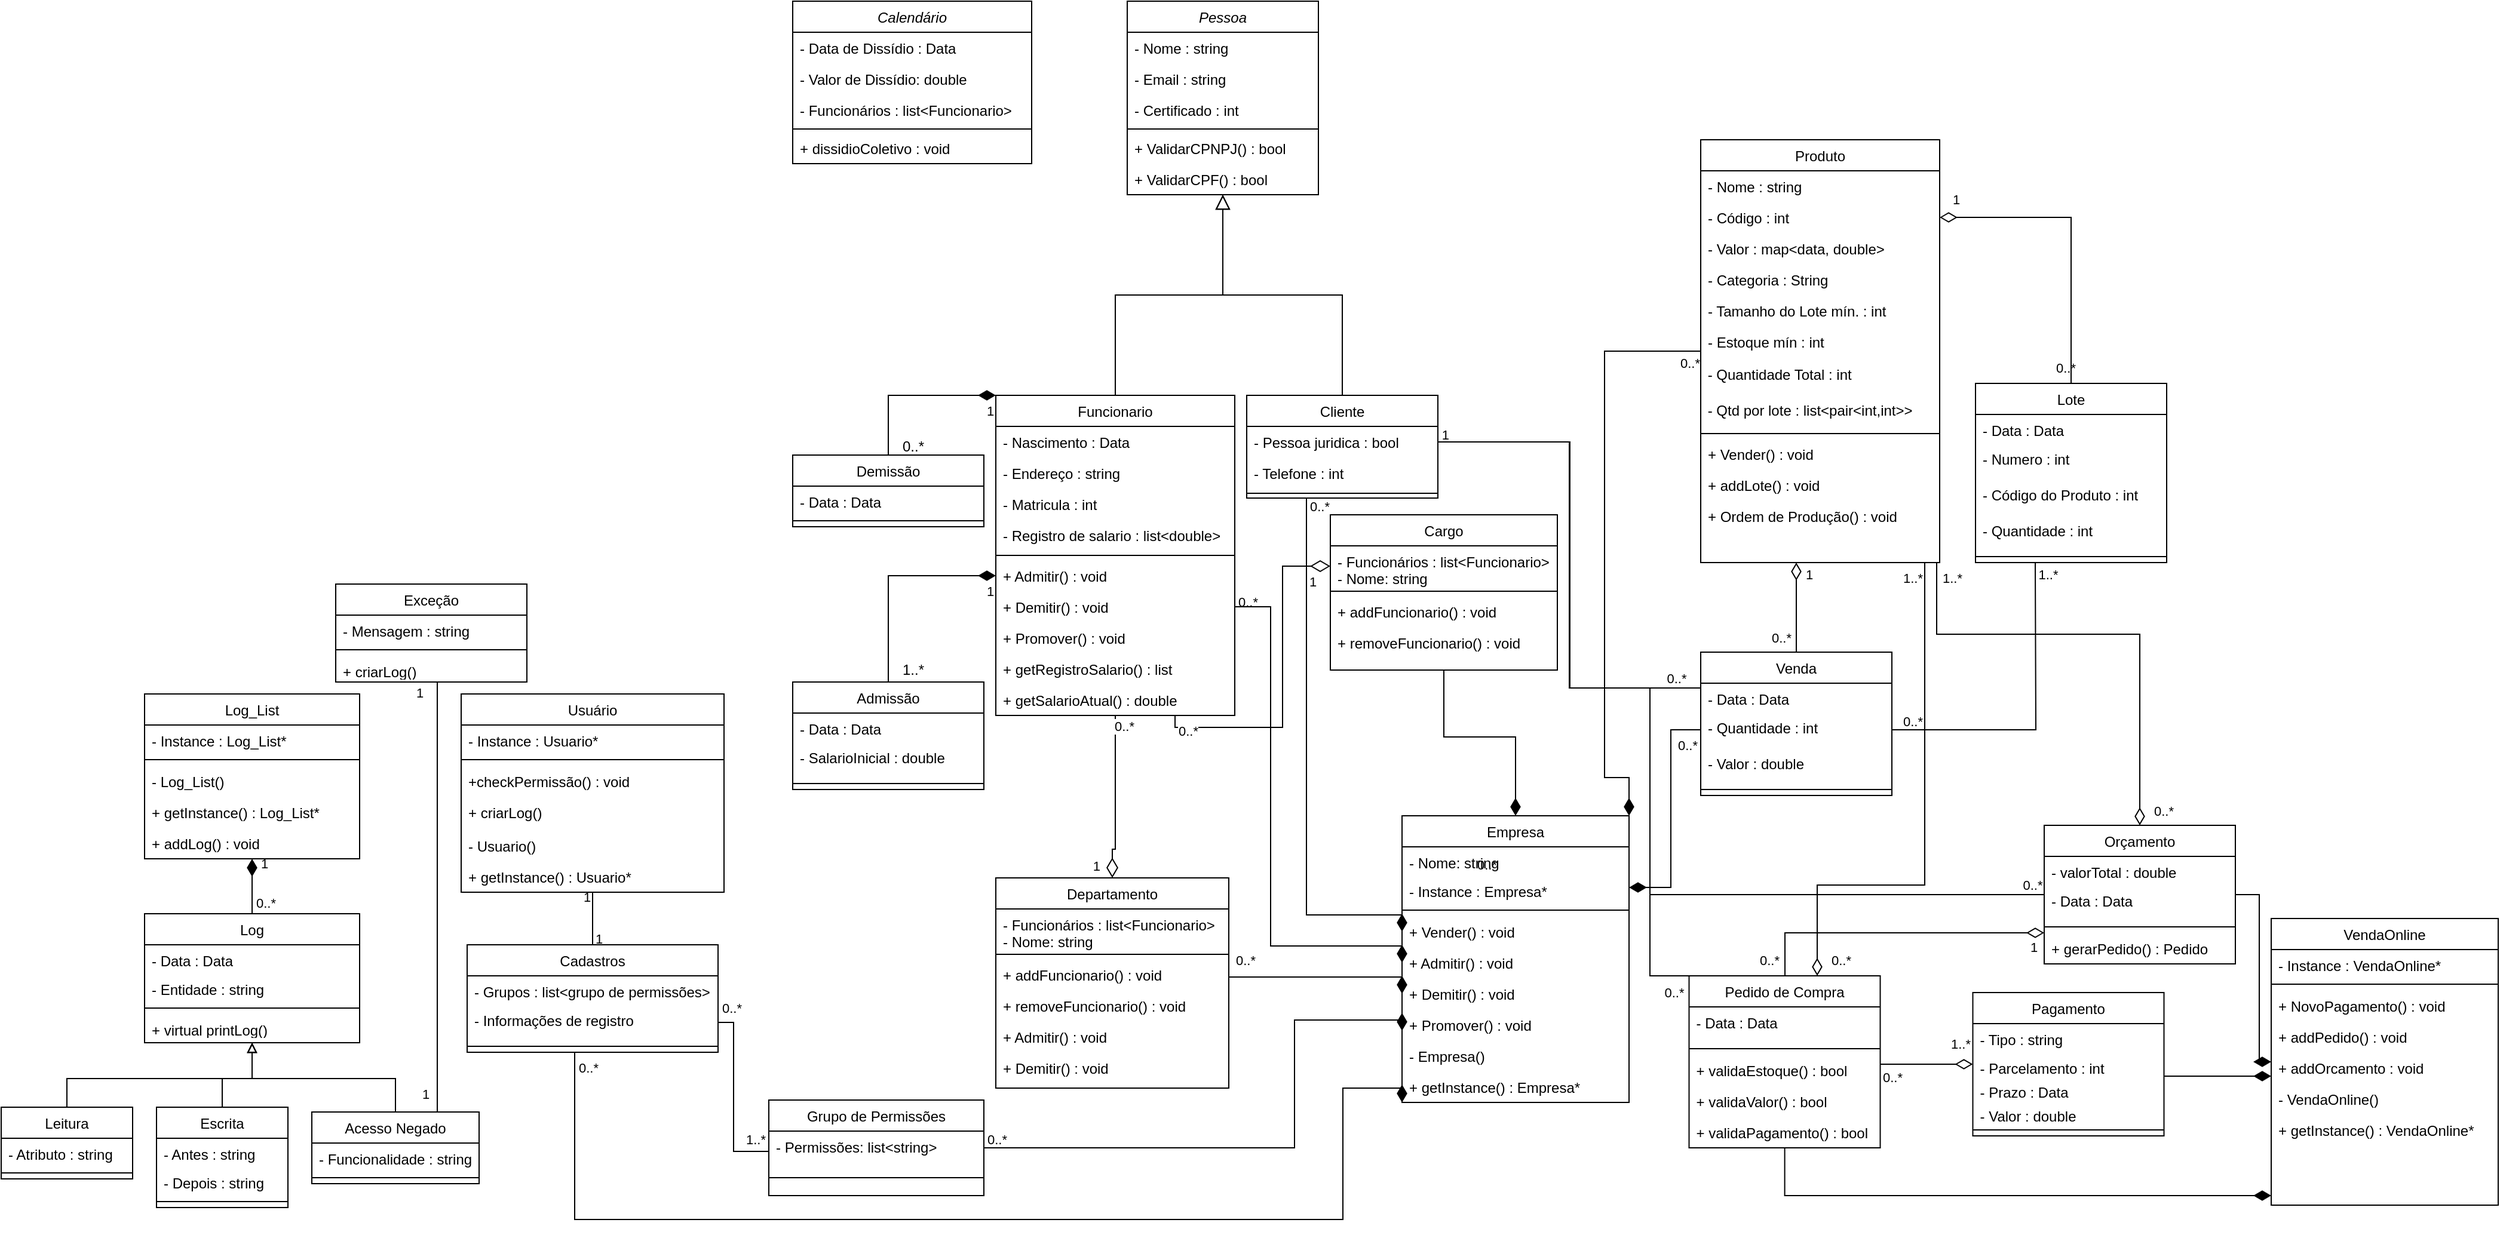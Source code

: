 <mxfile version="20.5.1" type="github">
  <diagram id="C5RBs43oDa-KdzZeNtuy" name="Page-1">
    <mxGraphModel dx="1422" dy="786" grid="1" gridSize="10" guides="1" tooltips="1" connect="1" arrows="1" fold="1" page="1" pageScale="1" pageWidth="1900" pageHeight="1169" math="0" shadow="0">
      <root>
        <mxCell id="WIyWlLk6GJQsqaUBKTNV-0" />
        <mxCell id="WIyWlLk6GJQsqaUBKTNV-1" parent="WIyWlLk6GJQsqaUBKTNV-0" />
        <mxCell id="oOCzSW_UTQTpbfUNsKzi-25" value="Pessoa" style="swimlane;fontStyle=2;align=center;verticalAlign=top;childLayout=stackLayout;horizontal=1;startSize=26;horizontalStack=0;resizeParent=1;resizeLast=0;collapsible=1;marginBottom=0;rounded=0;shadow=0;strokeWidth=1;" parent="WIyWlLk6GJQsqaUBKTNV-1" vertex="1">
          <mxGeometry x="952.5" y="50" width="160" height="162" as="geometry">
            <mxRectangle x="230" y="140" width="160" height="26" as="alternateBounds" />
          </mxGeometry>
        </mxCell>
        <mxCell id="oOCzSW_UTQTpbfUNsKzi-26" value="- Nome : string" style="text;align=left;verticalAlign=top;spacingLeft=4;spacingRight=4;overflow=hidden;rotatable=0;points=[[0,0.5],[1,0.5]];portConstraint=eastwest;" parent="oOCzSW_UTQTpbfUNsKzi-25" vertex="1">
          <mxGeometry y="26" width="160" height="26" as="geometry" />
        </mxCell>
        <mxCell id="oOCzSW_UTQTpbfUNsKzi-27" value="- Email : string" style="text;align=left;verticalAlign=top;spacingLeft=4;spacingRight=4;overflow=hidden;rotatable=0;points=[[0,0.5],[1,0.5]];portConstraint=eastwest;rounded=0;shadow=0;html=0;" parent="oOCzSW_UTQTpbfUNsKzi-25" vertex="1">
          <mxGeometry y="52" width="160" height="26" as="geometry" />
        </mxCell>
        <mxCell id="oOCzSW_UTQTpbfUNsKzi-50" value="- Certificado : int" style="text;align=left;verticalAlign=top;spacingLeft=4;spacingRight=4;overflow=hidden;rotatable=0;points=[[0,0.5],[1,0.5]];portConstraint=eastwest;rounded=0;shadow=0;html=0;" parent="oOCzSW_UTQTpbfUNsKzi-25" vertex="1">
          <mxGeometry y="78" width="160" height="26" as="geometry" />
        </mxCell>
        <mxCell id="oOCzSW_UTQTpbfUNsKzi-29" value="" style="line;html=1;strokeWidth=1;align=left;verticalAlign=middle;spacingTop=-1;spacingLeft=3;spacingRight=3;rotatable=0;labelPosition=right;points=[];portConstraint=eastwest;" parent="oOCzSW_UTQTpbfUNsKzi-25" vertex="1">
          <mxGeometry y="104" width="160" height="6" as="geometry" />
        </mxCell>
        <mxCell id="RAF2JQtJSOFyqMOcKw4j-1" value="+ ValidarCPNPJ() : bool" style="text;align=left;verticalAlign=top;spacingLeft=4;spacingRight=4;overflow=hidden;rotatable=0;points=[[0,0.5],[1,0.5]];portConstraint=eastwest;rounded=0;shadow=0;html=0;" parent="oOCzSW_UTQTpbfUNsKzi-25" vertex="1">
          <mxGeometry y="110" width="160" height="26" as="geometry" />
        </mxCell>
        <mxCell id="RAF2JQtJSOFyqMOcKw4j-0" value="+ ValidarCPF() : bool" style="text;align=left;verticalAlign=top;spacingLeft=4;spacingRight=4;overflow=hidden;rotatable=0;points=[[0,0.5],[1,0.5]];portConstraint=eastwest;rounded=0;shadow=0;html=0;" parent="oOCzSW_UTQTpbfUNsKzi-25" vertex="1">
          <mxGeometry y="136" width="160" height="26" as="geometry" />
        </mxCell>
        <mxCell id="oOCzSW_UTQTpbfUNsKzi-30" value="Funcionario" style="swimlane;fontStyle=0;align=center;verticalAlign=top;childLayout=stackLayout;horizontal=1;startSize=26;horizontalStack=0;resizeParent=1;resizeLast=0;collapsible=1;marginBottom=0;rounded=0;shadow=0;strokeWidth=1;" parent="WIyWlLk6GJQsqaUBKTNV-1" vertex="1">
          <mxGeometry x="842.5" y="380" width="200" height="268" as="geometry">
            <mxRectangle x="130" y="380" width="160" height="26" as="alternateBounds" />
          </mxGeometry>
        </mxCell>
        <mxCell id="oOCzSW_UTQTpbfUNsKzi-31" value="- Nascimento : Data" style="text;align=left;verticalAlign=top;spacingLeft=4;spacingRight=4;overflow=hidden;rotatable=0;points=[[0,0.5],[1,0.5]];portConstraint=eastwest;" parent="oOCzSW_UTQTpbfUNsKzi-30" vertex="1">
          <mxGeometry y="26" width="200" height="26" as="geometry" />
        </mxCell>
        <mxCell id="oOCzSW_UTQTpbfUNsKzi-32" value="- Endereço : string" style="text;align=left;verticalAlign=top;spacingLeft=4;spacingRight=4;overflow=hidden;rotatable=0;points=[[0,0.5],[1,0.5]];portConstraint=eastwest;rounded=0;shadow=0;html=0;" parent="oOCzSW_UTQTpbfUNsKzi-30" vertex="1">
          <mxGeometry y="52" width="200" height="26" as="geometry" />
        </mxCell>
        <mxCell id="oOCzSW_UTQTpbfUNsKzi-33" value="- Matricula : int" style="text;align=left;verticalAlign=top;spacingLeft=4;spacingRight=4;overflow=hidden;rotatable=0;points=[[0,0.5],[1,0.5]];portConstraint=eastwest;rounded=0;shadow=0;html=0;" parent="oOCzSW_UTQTpbfUNsKzi-30" vertex="1">
          <mxGeometry y="78" width="200" height="26" as="geometry" />
        </mxCell>
        <mxCell id="oOCzSW_UTQTpbfUNsKzi-34" value="- Registro de salario : list&lt;double&gt;" style="text;align=left;verticalAlign=top;spacingLeft=4;spacingRight=4;overflow=hidden;rotatable=0;points=[[0,0.5],[1,0.5]];portConstraint=eastwest;fontStyle=0" parent="oOCzSW_UTQTpbfUNsKzi-30" vertex="1">
          <mxGeometry y="104" width="200" height="26" as="geometry" />
        </mxCell>
        <mxCell id="oOCzSW_UTQTpbfUNsKzi-35" value="" style="line;html=1;strokeWidth=1;align=left;verticalAlign=middle;spacingTop=-1;spacingLeft=3;spacingRight=3;rotatable=0;labelPosition=right;points=[];portConstraint=eastwest;" parent="oOCzSW_UTQTpbfUNsKzi-30" vertex="1">
          <mxGeometry y="130" width="200" height="8" as="geometry" />
        </mxCell>
        <mxCell id="RAF2JQtJSOFyqMOcKw4j-2" value="+ Admitir() : void" style="text;align=left;verticalAlign=top;spacingLeft=4;spacingRight=4;overflow=hidden;rotatable=0;points=[[0,0.5],[1,0.5]];portConstraint=eastwest;" parent="oOCzSW_UTQTpbfUNsKzi-30" vertex="1">
          <mxGeometry y="138" width="200" height="26" as="geometry" />
        </mxCell>
        <mxCell id="RAF2JQtJSOFyqMOcKw4j-3" value="+ Demitir() : void" style="text;align=left;verticalAlign=top;spacingLeft=4;spacingRight=4;overflow=hidden;rotatable=0;points=[[0,0.5],[1,0.5]];portConstraint=eastwest;rounded=0;shadow=0;html=0;" parent="oOCzSW_UTQTpbfUNsKzi-30" vertex="1">
          <mxGeometry y="164" width="200" height="26" as="geometry" />
        </mxCell>
        <mxCell id="RAF2JQtJSOFyqMOcKw4j-4" value="+ Promover() : void" style="text;align=left;verticalAlign=top;spacingLeft=4;spacingRight=4;overflow=hidden;rotatable=0;points=[[0,0.5],[1,0.5]];portConstraint=eastwest;rounded=0;shadow=0;html=0;" parent="oOCzSW_UTQTpbfUNsKzi-30" vertex="1">
          <mxGeometry y="190" width="200" height="26" as="geometry" />
        </mxCell>
        <mxCell id="RAF2JQtJSOFyqMOcKw4j-6" value="+ getRegistroSalario() : list" style="text;align=left;verticalAlign=top;spacingLeft=4;spacingRight=4;overflow=hidden;rotatable=0;points=[[0,0.5],[1,0.5]];portConstraint=eastwest;fontStyle=0" parent="oOCzSW_UTQTpbfUNsKzi-30" vertex="1">
          <mxGeometry y="216" width="200" height="26" as="geometry" />
        </mxCell>
        <mxCell id="RAF2JQtJSOFyqMOcKw4j-5" value="+ getSalarioAtual() : double" style="text;align=left;verticalAlign=top;spacingLeft=4;spacingRight=4;overflow=hidden;rotatable=0;points=[[0,0.5],[1,0.5]];portConstraint=eastwest;fontStyle=0" parent="oOCzSW_UTQTpbfUNsKzi-30" vertex="1">
          <mxGeometry y="242" width="200" height="26" as="geometry" />
        </mxCell>
        <mxCell id="oOCzSW_UTQTpbfUNsKzi-36" value="" style="endArrow=block;endSize=10;endFill=0;shadow=0;strokeWidth=1;rounded=0;edgeStyle=elbowEdgeStyle;elbow=vertical;" parent="WIyWlLk6GJQsqaUBKTNV-1" source="oOCzSW_UTQTpbfUNsKzi-30" target="oOCzSW_UTQTpbfUNsKzi-25" edge="1">
          <mxGeometry width="160" relative="1" as="geometry">
            <mxPoint x="922.5" y="223" as="sourcePoint" />
            <mxPoint x="922.5" y="223" as="targetPoint" />
          </mxGeometry>
        </mxCell>
        <mxCell id="QEdlRoliwSxRggkisAc3-16" style="edgeStyle=orthogonalEdgeStyle;rounded=0;orthogonalLoop=1;jettySize=auto;html=1;endArrow=diamondThin;endFill=1;startSize=0;endSize=12;entryX=0;entryY=0.5;entryDx=0;entryDy=0;" parent="WIyWlLk6GJQsqaUBKTNV-1" source="oOCzSW_UTQTpbfUNsKzi-37" target="QEdlRoliwSxRggkisAc3-58" edge="1">
          <mxGeometry relative="1" as="geometry">
            <mxPoint x="1132.5" y="880" as="targetPoint" />
            <Array as="points">
              <mxPoint x="1102.5" y="815" />
            </Array>
          </mxGeometry>
        </mxCell>
        <mxCell id="oOCzSW_UTQTpbfUNsKzi-37" value="Cliente" style="swimlane;fontStyle=0;align=center;verticalAlign=top;childLayout=stackLayout;horizontal=1;startSize=26;horizontalStack=0;resizeParent=1;resizeLast=0;collapsible=1;marginBottom=0;rounded=0;shadow=0;strokeWidth=1;" parent="WIyWlLk6GJQsqaUBKTNV-1" vertex="1">
          <mxGeometry x="1052.5" y="380" width="160" height="86" as="geometry">
            <mxRectangle x="340" y="380" width="170" height="26" as="alternateBounds" />
          </mxGeometry>
        </mxCell>
        <mxCell id="oOCzSW_UTQTpbfUNsKzi-38" value="- Pessoa juridica : bool" style="text;align=left;verticalAlign=top;spacingLeft=4;spacingRight=4;overflow=hidden;rotatable=0;points=[[0,0.5],[1,0.5]];portConstraint=eastwest;" parent="oOCzSW_UTQTpbfUNsKzi-37" vertex="1">
          <mxGeometry y="26" width="160" height="26" as="geometry" />
        </mxCell>
        <mxCell id="oOCzSW_UTQTpbfUNsKzi-39" value="- Telefone : int" style="text;align=left;verticalAlign=top;spacingLeft=4;spacingRight=4;overflow=hidden;rotatable=0;points=[[0,0.5],[1,0.5]];portConstraint=eastwest;" parent="oOCzSW_UTQTpbfUNsKzi-37" vertex="1">
          <mxGeometry y="52" width="160" height="26" as="geometry" />
        </mxCell>
        <mxCell id="oOCzSW_UTQTpbfUNsKzi-40" value="" style="line;html=1;strokeWidth=1;align=left;verticalAlign=middle;spacingTop=-1;spacingLeft=3;spacingRight=3;rotatable=0;labelPosition=right;points=[];portConstraint=eastwest;" parent="oOCzSW_UTQTpbfUNsKzi-37" vertex="1">
          <mxGeometry y="78" width="160" height="8" as="geometry" />
        </mxCell>
        <mxCell id="oOCzSW_UTQTpbfUNsKzi-41" value="" style="endArrow=block;endSize=10;endFill=0;shadow=0;strokeWidth=1;rounded=0;edgeStyle=elbowEdgeStyle;elbow=vertical;" parent="WIyWlLk6GJQsqaUBKTNV-1" source="oOCzSW_UTQTpbfUNsKzi-37" target="oOCzSW_UTQTpbfUNsKzi-25" edge="1">
          <mxGeometry width="160" relative="1" as="geometry">
            <mxPoint x="932.5" y="393" as="sourcePoint" />
            <mxPoint x="1032.5" y="291" as="targetPoint" />
          </mxGeometry>
        </mxCell>
        <mxCell id="QEdlRoliwSxRggkisAc3-12" style="edgeStyle=orthogonalEdgeStyle;rounded=0;orthogonalLoop=1;jettySize=auto;html=1;entryX=0;entryY=0.5;entryDx=0;entryDy=0;endArrow=diamondThin;endFill=1;endSize=12;" parent="WIyWlLk6GJQsqaUBKTNV-1" source="oOCzSW_UTQTpbfUNsKzi-42" target="QEdlRoliwSxRggkisAc3-44" edge="1">
          <mxGeometry relative="1" as="geometry">
            <mxPoint x="1132.5" y="849" as="targetPoint" />
            <Array as="points">
              <mxPoint x="1082.5" y="867" />
              <mxPoint x="1082.5" y="867" />
            </Array>
          </mxGeometry>
        </mxCell>
        <mxCell id="oOCzSW_UTQTpbfUNsKzi-42" value="Departamento" style="swimlane;fontStyle=0;align=center;verticalAlign=top;childLayout=stackLayout;horizontal=1;startSize=26;horizontalStack=0;resizeParent=1;resizeLast=0;collapsible=1;marginBottom=0;rounded=0;shadow=0;strokeWidth=1;" parent="WIyWlLk6GJQsqaUBKTNV-1" vertex="1">
          <mxGeometry x="842.5" y="784" width="195" height="176" as="geometry">
            <mxRectangle x="550" y="140" width="160" height="26" as="alternateBounds" />
          </mxGeometry>
        </mxCell>
        <mxCell id="oOCzSW_UTQTpbfUNsKzi-43" value="- Funcionários : list&lt;Funcionario&gt;&#xa;- Nome: string" style="text;align=left;verticalAlign=top;spacingLeft=4;spacingRight=4;overflow=hidden;rotatable=0;points=[[0,0.5],[1,0.5]];portConstraint=eastwest;" parent="oOCzSW_UTQTpbfUNsKzi-42" vertex="1">
          <mxGeometry y="26" width="195" height="34" as="geometry" />
        </mxCell>
        <mxCell id="oOCzSW_UTQTpbfUNsKzi-44" value="" style="line;html=1;strokeWidth=1;align=left;verticalAlign=middle;spacingTop=-1;spacingLeft=3;spacingRight=3;rotatable=0;labelPosition=right;points=[];portConstraint=eastwest;" parent="oOCzSW_UTQTpbfUNsKzi-42" vertex="1">
          <mxGeometry y="60" width="195" height="8" as="geometry" />
        </mxCell>
        <mxCell id="RAF2JQtJSOFyqMOcKw4j-21" value="+ addFuncionario() : void" style="text;align=left;verticalAlign=top;spacingLeft=4;spacingRight=4;overflow=hidden;rotatable=0;points=[[0,0.5],[1,0.5]];portConstraint=eastwest;" parent="oOCzSW_UTQTpbfUNsKzi-42" vertex="1">
          <mxGeometry y="68" width="195" height="26" as="geometry" />
        </mxCell>
        <mxCell id="RAF2JQtJSOFyqMOcKw4j-22" value="+ removeFuncionario() : void" style="text;align=left;verticalAlign=top;spacingLeft=4;spacingRight=4;overflow=hidden;rotatable=0;points=[[0,0.5],[1,0.5]];portConstraint=eastwest;" parent="oOCzSW_UTQTpbfUNsKzi-42" vertex="1">
          <mxGeometry y="94" width="195" height="26" as="geometry" />
        </mxCell>
        <mxCell id="QEdlRoliwSxRggkisAc3-47" value="+ Admitir() : void" style="text;align=left;verticalAlign=top;spacingLeft=4;spacingRight=4;overflow=hidden;rotatable=0;points=[[0,0.5],[1,0.5]];portConstraint=eastwest;" parent="oOCzSW_UTQTpbfUNsKzi-42" vertex="1">
          <mxGeometry y="120" width="195" height="26" as="geometry" />
        </mxCell>
        <mxCell id="QEdlRoliwSxRggkisAc3-46" value="+ Demitir() : void" style="text;align=left;verticalAlign=top;spacingLeft=4;spacingRight=4;overflow=hidden;rotatable=0;points=[[0,0.5],[1,0.5]];portConstraint=eastwest;rounded=0;shadow=0;html=0;" parent="oOCzSW_UTQTpbfUNsKzi-42" vertex="1">
          <mxGeometry y="146" width="195" height="26" as="geometry" />
        </mxCell>
        <mxCell id="QEdlRoliwSxRggkisAc3-13" style="edgeStyle=orthogonalEdgeStyle;rounded=0;orthogonalLoop=1;jettySize=auto;html=1;entryX=0.5;entryY=0;entryDx=0;entryDy=0;endArrow=diamondThin;endFill=1;startSize=1;endSize=12;" parent="WIyWlLk6GJQsqaUBKTNV-1" source="oOCzSW_UTQTpbfUNsKzi-46" target="QEdlRoliwSxRggkisAc3-0" edge="1">
          <mxGeometry relative="1" as="geometry" />
        </mxCell>
        <mxCell id="oOCzSW_UTQTpbfUNsKzi-46" value="Cargo" style="swimlane;fontStyle=0;align=center;verticalAlign=top;childLayout=stackLayout;horizontal=1;startSize=26;horizontalStack=0;resizeParent=1;resizeLast=0;collapsible=1;marginBottom=0;rounded=0;shadow=0;strokeWidth=1;" parent="WIyWlLk6GJQsqaUBKTNV-1" vertex="1">
          <mxGeometry x="1122.5" y="480" width="190" height="130" as="geometry">
            <mxRectangle x="550" y="140" width="160" height="26" as="alternateBounds" />
          </mxGeometry>
        </mxCell>
        <mxCell id="oOCzSW_UTQTpbfUNsKzi-47" value="- Funcionários : list&lt;Funcionario&gt;&#xa;- Nome: string" style="text;align=left;verticalAlign=top;spacingLeft=4;spacingRight=4;overflow=hidden;rotatable=0;points=[[0,0.5],[1,0.5]];portConstraint=eastwest;" parent="oOCzSW_UTQTpbfUNsKzi-46" vertex="1">
          <mxGeometry y="26" width="190" height="34" as="geometry" />
        </mxCell>
        <mxCell id="oOCzSW_UTQTpbfUNsKzi-48" value="" style="line;html=1;strokeWidth=1;align=left;verticalAlign=middle;spacingTop=-1;spacingLeft=3;spacingRight=3;rotatable=0;labelPosition=right;points=[];portConstraint=eastwest;" parent="oOCzSW_UTQTpbfUNsKzi-46" vertex="1">
          <mxGeometry y="60" width="190" height="8" as="geometry" />
        </mxCell>
        <mxCell id="RAF2JQtJSOFyqMOcKw4j-23" value="+ addFuncionario() : void" style="text;align=left;verticalAlign=top;spacingLeft=4;spacingRight=4;overflow=hidden;rotatable=0;points=[[0,0.5],[1,0.5]];portConstraint=eastwest;" parent="oOCzSW_UTQTpbfUNsKzi-46" vertex="1">
          <mxGeometry y="68" width="190" height="26" as="geometry" />
        </mxCell>
        <mxCell id="RAF2JQtJSOFyqMOcKw4j-24" value="+ removeFuncionario() : void" style="text;align=left;verticalAlign=top;spacingLeft=4;spacingRight=4;overflow=hidden;rotatable=0;points=[[0,0.5],[1,0.5]];portConstraint=eastwest;" parent="oOCzSW_UTQTpbfUNsKzi-46" vertex="1">
          <mxGeometry y="94" width="190" height="26" as="geometry" />
        </mxCell>
        <mxCell id="oOCzSW_UTQTpbfUNsKzi-55" value="" style="endArrow=none;html=1;endSize=12;startArrow=diamondThin;startSize=14;startFill=0;edgeStyle=orthogonalEdgeStyle;rounded=0;exitX=0;exitY=0.5;exitDx=0;exitDy=0;entryX=0.75;entryY=1;entryDx=0;entryDy=0;endFill=0;" parent="WIyWlLk6GJQsqaUBKTNV-1" source="oOCzSW_UTQTpbfUNsKzi-47" target="oOCzSW_UTQTpbfUNsKzi-30" edge="1">
          <mxGeometry relative="1" as="geometry">
            <mxPoint x="1032.5" y="660" as="sourcePoint" />
            <mxPoint x="1012.5" y="550" as="targetPoint" />
          </mxGeometry>
        </mxCell>
        <mxCell id="oOCzSW_UTQTpbfUNsKzi-56" value="1" style="edgeLabel;resizable=0;html=1;align=left;verticalAlign=top;" parent="oOCzSW_UTQTpbfUNsKzi-55" connectable="0" vertex="1">
          <mxGeometry x="-1" relative="1" as="geometry">
            <mxPoint x="-20" as="offset" />
          </mxGeometry>
        </mxCell>
        <mxCell id="oOCzSW_UTQTpbfUNsKzi-57" value="0..*" style="edgeLabel;resizable=0;html=1;align=right;verticalAlign=top;" parent="oOCzSW_UTQTpbfUNsKzi-55" connectable="0" vertex="1">
          <mxGeometry x="1" relative="1" as="geometry">
            <mxPoint x="20" as="offset" />
          </mxGeometry>
        </mxCell>
        <mxCell id="4qoAJS4f5IXlfI-FcJuV-49" value="1" style="edgeLabel;resizable=0;html=1;align=right;verticalAlign=top;" parent="oOCzSW_UTQTpbfUNsKzi-55" connectable="0" vertex="1">
          <mxGeometry x="1" relative="1" as="geometry">
            <mxPoint x="230" y="-248" as="offset" />
          </mxGeometry>
        </mxCell>
        <mxCell id="QEdlRoliwSxRggkisAc3-17" value="0..*" style="edgeLabel;resizable=0;html=1;align=right;verticalAlign=top;" parent="oOCzSW_UTQTpbfUNsKzi-55" connectable="0" vertex="1">
          <mxGeometry x="1" relative="1" as="geometry">
            <mxPoint x="130" y="-188" as="offset" />
          </mxGeometry>
        </mxCell>
        <mxCell id="QEdlRoliwSxRggkisAc3-18" value="0..*" style="edgeLabel;resizable=0;html=1;align=right;verticalAlign=top;" parent="oOCzSW_UTQTpbfUNsKzi-55" connectable="0" vertex="1">
          <mxGeometry x="1" relative="1" as="geometry">
            <mxPoint x="438" y="12" as="offset" />
          </mxGeometry>
        </mxCell>
        <mxCell id="QEdlRoliwSxRggkisAc3-19" value="0..*" style="edgeLabel;resizable=0;html=1;align=right;verticalAlign=top;" parent="oOCzSW_UTQTpbfUNsKzi-55" connectable="0" vertex="1">
          <mxGeometry x="1" relative="1" as="geometry">
            <mxPoint x="440" y="-308" as="offset" />
          </mxGeometry>
        </mxCell>
        <mxCell id="QEdlRoliwSxRggkisAc3-20" value="0..*" style="edgeLabel;resizable=0;html=1;align=right;verticalAlign=top;" parent="oOCzSW_UTQTpbfUNsKzi-55" connectable="0" vertex="1">
          <mxGeometry x="1" relative="1" as="geometry">
            <mxPoint x="270" y="112" as="offset" />
          </mxGeometry>
        </mxCell>
        <mxCell id="QEdlRoliwSxRggkisAc3-21" value="0..*" style="edgeLabel;resizable=0;html=1;align=right;verticalAlign=top;" parent="oOCzSW_UTQTpbfUNsKzi-55" connectable="0" vertex="1">
          <mxGeometry x="1" relative="1" as="geometry">
            <mxPoint x="68" y="192" as="offset" />
          </mxGeometry>
        </mxCell>
        <mxCell id="QEdlRoliwSxRggkisAc3-49" value="0..*" style="edgeLabel;resizable=0;html=1;align=right;verticalAlign=top;" parent="oOCzSW_UTQTpbfUNsKzi-55" connectable="0" vertex="1">
          <mxGeometry x="1" relative="1" as="geometry">
            <mxPoint x="-140" y="342" as="offset" />
          </mxGeometry>
        </mxCell>
        <mxCell id="QEdlRoliwSxRggkisAc3-50" value="1..*" style="edgeLabel;resizable=0;html=1;align=right;verticalAlign=top;" parent="oOCzSW_UTQTpbfUNsKzi-55" connectable="0" vertex="1">
          <mxGeometry x="1" relative="1" as="geometry">
            <mxPoint x="-342" y="342" as="offset" />
          </mxGeometry>
        </mxCell>
        <mxCell id="QEdlRoliwSxRggkisAc3-51" value="0..*" style="edgeLabel;resizable=0;html=1;align=right;verticalAlign=top;" parent="oOCzSW_UTQTpbfUNsKzi-55" connectable="0" vertex="1">
          <mxGeometry x="1" relative="1" as="geometry">
            <mxPoint x="-482" y="282" as="offset" />
          </mxGeometry>
        </mxCell>
        <mxCell id="QEdlRoliwSxRggkisAc3-56" value="0..*" style="edgeLabel;resizable=0;html=1;align=right;verticalAlign=top;" parent="oOCzSW_UTQTpbfUNsKzi-55" connectable="0" vertex="1">
          <mxGeometry x="1" relative="1" as="geometry">
            <mxPoint x="-362" y="232" as="offset" />
          </mxGeometry>
        </mxCell>
        <mxCell id="oLHwqm6MAmRIhUtxEYDU-0" value="0..*" style="edgeLabel;resizable=0;html=1;align=right;verticalAlign=top;" parent="oOCzSW_UTQTpbfUNsKzi-55" connectable="0" vertex="1">
          <mxGeometry x="1" relative="1" as="geometry">
            <mxPoint x="70" y="-108" as="offset" />
          </mxGeometry>
        </mxCell>
        <mxCell id="zGkXYQqygLCUayVq4Tud-6" value="0..*" style="edgeLabel;resizable=0;html=1;align=right;verticalAlign=top;" parent="oOCzSW_UTQTpbfUNsKzi-55" connectable="0" vertex="1">
          <mxGeometry x="1" relative="1" as="geometry">
            <mxPoint x="-752" y="144" as="offset" />
          </mxGeometry>
        </mxCell>
        <mxCell id="oOCzSW_UTQTpbfUNsKzi-61" value="" style="endArrow=none;html=1;endSize=12;startArrow=diamondThin;startSize=14;startFill=0;edgeStyle=orthogonalEdgeStyle;rounded=0;entryX=0.5;entryY=1;entryDx=0;entryDy=0;exitX=0.5;exitY=0;exitDx=0;exitDy=0;endFill=0;" parent="WIyWlLk6GJQsqaUBKTNV-1" source="oOCzSW_UTQTpbfUNsKzi-42" target="oOCzSW_UTQTpbfUNsKzi-30" edge="1">
          <mxGeometry x="0.077" y="100" relative="1" as="geometry">
            <mxPoint x="952.5" y="780" as="sourcePoint" />
            <mxPoint x="1202.5" y="420" as="targetPoint" />
            <mxPoint as="offset" />
            <Array as="points">
              <mxPoint x="939.5" y="760" />
              <mxPoint x="942.5" y="760" />
            </Array>
          </mxGeometry>
        </mxCell>
        <mxCell id="oOCzSW_UTQTpbfUNsKzi-62" value="0..*" style="edgeLabel;resizable=0;html=1;align=left;verticalAlign=top;" parent="oOCzSW_UTQTpbfUNsKzi-61" connectable="0" vertex="1">
          <mxGeometry x="-1" relative="1" as="geometry">
            <mxPoint y="-140" as="offset" />
          </mxGeometry>
        </mxCell>
        <mxCell id="oOCzSW_UTQTpbfUNsKzi-63" value="1" style="edgeLabel;resizable=0;html=1;align=right;verticalAlign=top;" parent="oOCzSW_UTQTpbfUNsKzi-61" connectable="0" vertex="1">
          <mxGeometry x="1" relative="1" as="geometry">
            <mxPoint x="-12" y="113" as="offset" />
          </mxGeometry>
        </mxCell>
        <mxCell id="4qoAJS4f5IXlfI-FcJuV-54" value="0..*" style="edgeLabel;resizable=0;html=1;align=left;verticalAlign=top;" parent="oOCzSW_UTQTpbfUNsKzi-61" connectable="0" vertex="1">
          <mxGeometry x="-1" relative="1" as="geometry">
            <mxPoint x="550" y="-214" as="offset" />
          </mxGeometry>
        </mxCell>
        <mxCell id="4qoAJS4f5IXlfI-FcJuV-55" value="0..*" style="edgeLabel;resizable=0;html=1;align=left;verticalAlign=top;" parent="oOCzSW_UTQTpbfUNsKzi-61" connectable="0" vertex="1">
          <mxGeometry x="-1" relative="1" as="geometry">
            <mxPoint x="660" y="-144" as="offset" />
          </mxGeometry>
        </mxCell>
        <mxCell id="4qoAJS4f5IXlfI-FcJuV-56" value="0..*" style="edgeLabel;resizable=0;html=1;align=left;verticalAlign=top;" parent="oOCzSW_UTQTpbfUNsKzi-61" connectable="0" vertex="1">
          <mxGeometry x="-1" relative="1" as="geometry">
            <mxPoint x="788" y="-440" as="offset" />
          </mxGeometry>
        </mxCell>
        <mxCell id="RAF2JQtJSOFyqMOcKw4j-7" value="" style="endArrow=diamondThin;html=1;startArrow=none;startFill=0;edgeStyle=orthogonalEdgeStyle;rounded=0;entryX=0;entryY=0.5;entryDx=0;entryDy=0;exitX=0.5;exitY=0;exitDx=0;exitDy=0;endFill=1;endSize=12;" parent="WIyWlLk6GJQsqaUBKTNV-1" source="RAF2JQtJSOFyqMOcKw4j-9" target="RAF2JQtJSOFyqMOcKw4j-2" edge="1">
          <mxGeometry x="0.077" y="100" relative="1" as="geometry">
            <mxPoint x="692.5" y="580" as="sourcePoint" />
            <mxPoint x="842.5" y="520" as="targetPoint" />
            <mxPoint as="offset" />
            <Array as="points">
              <mxPoint x="752.5" y="531" />
            </Array>
          </mxGeometry>
        </mxCell>
        <mxCell id="RAF2JQtJSOFyqMOcKw4j-8" value="1" style="edgeLabel;resizable=0;html=1;align=left;verticalAlign=top;" parent="RAF2JQtJSOFyqMOcKw4j-7" connectable="0" vertex="1">
          <mxGeometry x="-1" relative="1" as="geometry">
            <mxPoint x="80" y="-89" as="offset" />
          </mxGeometry>
        </mxCell>
        <mxCell id="RAF2JQtJSOFyqMOcKw4j-9" value="Admissão" style="swimlane;fontStyle=0;align=center;verticalAlign=top;childLayout=stackLayout;horizontal=1;startSize=26;horizontalStack=0;resizeParent=1;resizeLast=0;collapsible=1;marginBottom=0;rounded=0;shadow=0;strokeWidth=1;" parent="WIyWlLk6GJQsqaUBKTNV-1" vertex="1">
          <mxGeometry x="672.5" y="620" width="160" height="90" as="geometry">
            <mxRectangle x="550" y="140" width="160" height="26" as="alternateBounds" />
          </mxGeometry>
        </mxCell>
        <mxCell id="RAF2JQtJSOFyqMOcKw4j-10" value="- Data : Data" style="text;align=left;verticalAlign=top;spacingLeft=4;spacingRight=4;overflow=hidden;rotatable=0;points=[[0,0.5],[1,0.5]];portConstraint=eastwest;" parent="RAF2JQtJSOFyqMOcKw4j-9" vertex="1">
          <mxGeometry y="26" width="160" height="24" as="geometry" />
        </mxCell>
        <mxCell id="RAF2JQtJSOFyqMOcKw4j-27" value="- SalarioInicial : double" style="text;align=left;verticalAlign=top;spacingLeft=4;spacingRight=4;overflow=hidden;rotatable=0;points=[[0,0.5],[1,0.5]];portConstraint=eastwest;" parent="RAF2JQtJSOFyqMOcKw4j-9" vertex="1">
          <mxGeometry y="50" width="160" height="30" as="geometry" />
        </mxCell>
        <mxCell id="RAF2JQtJSOFyqMOcKw4j-11" value="" style="line;html=1;strokeWidth=1;align=left;verticalAlign=middle;spacingTop=-1;spacingLeft=3;spacingRight=3;rotatable=0;labelPosition=right;points=[];portConstraint=eastwest;" parent="RAF2JQtJSOFyqMOcKw4j-9" vertex="1">
          <mxGeometry y="80" width="160" height="10" as="geometry" />
        </mxCell>
        <mxCell id="RAF2JQtJSOFyqMOcKw4j-14" value="1..*" style="text;html=1;align=center;verticalAlign=middle;resizable=0;points=[];autosize=1;strokeColor=none;fillColor=none;" parent="WIyWlLk6GJQsqaUBKTNV-1" vertex="1">
          <mxGeometry x="752.5" y="595" width="40" height="30" as="geometry" />
        </mxCell>
        <mxCell id="RAF2JQtJSOFyqMOcKw4j-15" value="Demissão" style="swimlane;fontStyle=0;align=center;verticalAlign=top;childLayout=stackLayout;horizontal=1;startSize=26;horizontalStack=0;resizeParent=1;resizeLast=0;collapsible=1;marginBottom=0;rounded=0;shadow=0;strokeWidth=1;" parent="WIyWlLk6GJQsqaUBKTNV-1" vertex="1">
          <mxGeometry x="672.5" y="430" width="160" height="60" as="geometry">
            <mxRectangle x="550" y="140" width="160" height="26" as="alternateBounds" />
          </mxGeometry>
        </mxCell>
        <mxCell id="RAF2JQtJSOFyqMOcKw4j-16" value="- Data : Data" style="text;align=left;verticalAlign=top;spacingLeft=4;spacingRight=4;overflow=hidden;rotatable=0;points=[[0,0.5],[1,0.5]];portConstraint=eastwest;" parent="RAF2JQtJSOFyqMOcKw4j-15" vertex="1">
          <mxGeometry y="26" width="160" height="24" as="geometry" />
        </mxCell>
        <mxCell id="RAF2JQtJSOFyqMOcKw4j-17" value="" style="line;html=1;strokeWidth=1;align=left;verticalAlign=middle;spacingTop=-1;spacingLeft=3;spacingRight=3;rotatable=0;labelPosition=right;points=[];portConstraint=eastwest;" parent="RAF2JQtJSOFyqMOcKw4j-15" vertex="1">
          <mxGeometry y="50" width="160" height="10" as="geometry" />
        </mxCell>
        <mxCell id="RAF2JQtJSOFyqMOcKw4j-18" value="" style="endArrow=diamondThin;html=1;endSize=12;startArrow=none;startSize=14;startFill=0;edgeStyle=orthogonalEdgeStyle;rounded=0;exitX=0.5;exitY=0;exitDx=0;exitDy=0;endFill=1;" parent="WIyWlLk6GJQsqaUBKTNV-1" source="RAF2JQtJSOFyqMOcKw4j-15" edge="1">
          <mxGeometry relative="1" as="geometry">
            <mxPoint x="802.5" y="430" as="sourcePoint" />
            <mxPoint x="842.5" y="380" as="targetPoint" />
            <Array as="points">
              <mxPoint x="752.5" y="380" />
            </Array>
          </mxGeometry>
        </mxCell>
        <mxCell id="RAF2JQtJSOFyqMOcKw4j-19" value="1" style="edgeLabel;resizable=0;html=1;align=left;verticalAlign=top;" parent="RAF2JQtJSOFyqMOcKw4j-18" connectable="0" vertex="1">
          <mxGeometry x="-1" relative="1" as="geometry">
            <mxPoint x="80" y="-50" as="offset" />
          </mxGeometry>
        </mxCell>
        <mxCell id="RAF2JQtJSOFyqMOcKw4j-28" value="Calendário" style="swimlane;fontStyle=2;align=center;verticalAlign=top;childLayout=stackLayout;horizontal=1;startSize=26;horizontalStack=0;resizeParent=1;resizeLast=0;collapsible=1;marginBottom=0;rounded=0;shadow=0;strokeWidth=1;" parent="WIyWlLk6GJQsqaUBKTNV-1" vertex="1">
          <mxGeometry x="672.5" y="50" width="200" height="136" as="geometry">
            <mxRectangle x="230" y="140" width="160" height="26" as="alternateBounds" />
          </mxGeometry>
        </mxCell>
        <mxCell id="RAF2JQtJSOFyqMOcKw4j-29" value="- Data de Dissídio : Data" style="text;align=left;verticalAlign=top;spacingLeft=4;spacingRight=4;overflow=hidden;rotatable=0;points=[[0,0.5],[1,0.5]];portConstraint=eastwest;" parent="RAF2JQtJSOFyqMOcKw4j-28" vertex="1">
          <mxGeometry y="26" width="200" height="26" as="geometry" />
        </mxCell>
        <mxCell id="QEdlRoliwSxRggkisAc3-22" value="- Valor de Dissídio: double" style="text;align=left;verticalAlign=top;spacingLeft=4;spacingRight=4;overflow=hidden;rotatable=0;points=[[0,0.5],[1,0.5]];portConstraint=eastwest;" parent="RAF2JQtJSOFyqMOcKw4j-28" vertex="1">
          <mxGeometry y="52" width="200" height="26" as="geometry" />
        </mxCell>
        <mxCell id="RAF2JQtJSOFyqMOcKw4j-37" value="- Funcionários : list&lt;Funcionario&gt;" style="text;align=left;verticalAlign=top;spacingLeft=4;spacingRight=4;overflow=hidden;rotatable=0;points=[[0,0.5],[1,0.5]];portConstraint=eastwest;" parent="RAF2JQtJSOFyqMOcKw4j-28" vertex="1">
          <mxGeometry y="78" width="200" height="26" as="geometry" />
        </mxCell>
        <mxCell id="RAF2JQtJSOFyqMOcKw4j-32" value="" style="line;html=1;strokeWidth=1;align=left;verticalAlign=middle;spacingTop=-1;spacingLeft=3;spacingRight=3;rotatable=0;labelPosition=right;points=[];portConstraint=eastwest;" parent="RAF2JQtJSOFyqMOcKw4j-28" vertex="1">
          <mxGeometry y="104" width="200" height="6" as="geometry" />
        </mxCell>
        <mxCell id="RAF2JQtJSOFyqMOcKw4j-33" value="+ dissidioColetivo : void" style="text;align=left;verticalAlign=top;spacingLeft=4;spacingRight=4;overflow=hidden;rotatable=0;points=[[0,0.5],[1,0.5]];portConstraint=eastwest;rounded=0;shadow=0;html=0;" parent="RAF2JQtJSOFyqMOcKw4j-28" vertex="1">
          <mxGeometry y="110" width="200" height="26" as="geometry" />
        </mxCell>
        <mxCell id="fGHLAxg98W035_RI9zrS-1" value="0..*" style="text;html=1;align=center;verticalAlign=middle;resizable=0;points=[];autosize=1;strokeColor=none;fillColor=none;" parent="WIyWlLk6GJQsqaUBKTNV-1" vertex="1">
          <mxGeometry x="752.5" y="408" width="40" height="30" as="geometry" />
        </mxCell>
        <mxCell id="QEdlRoliwSxRggkisAc3-14" style="edgeStyle=orthogonalEdgeStyle;rounded=0;orthogonalLoop=1;jettySize=auto;html=1;entryX=1;entryY=0;entryDx=0;entryDy=0;endArrow=diamondThin;endFill=1;startSize=1;endSize=12;" parent="WIyWlLk6GJQsqaUBKTNV-1" source="4qoAJS4f5IXlfI-FcJuV-1" target="QEdlRoliwSxRggkisAc3-0" edge="1">
          <mxGeometry relative="1" as="geometry">
            <Array as="points">
              <mxPoint x="1352" y="343" />
              <mxPoint x="1352" y="700" />
              <mxPoint x="1372" y="700" />
            </Array>
          </mxGeometry>
        </mxCell>
        <mxCell id="Y2uixVk514McfuugYgpd-0" style="edgeStyle=orthogonalEdgeStyle;rounded=0;orthogonalLoop=1;jettySize=auto;html=1;endArrow=diamondThin;endFill=0;startSize=12;endSize=12;" parent="WIyWlLk6GJQsqaUBKTNV-1" source="4qoAJS4f5IXlfI-FcJuV-1" target="2bF-VOdr1F6drvu_YguW-36" edge="1">
          <mxGeometry relative="1" as="geometry">
            <Array as="points">
              <mxPoint x="1630" y="580" />
              <mxPoint x="1800" y="580" />
            </Array>
          </mxGeometry>
        </mxCell>
        <mxCell id="Y2uixVk514McfuugYgpd-1" style="edgeStyle=orthogonalEdgeStyle;rounded=0;orthogonalLoop=1;jettySize=auto;html=1;endArrow=diamondThin;endFill=0;startSize=12;endSize=12;" parent="WIyWlLk6GJQsqaUBKTNV-1" source="4qoAJS4f5IXlfI-FcJuV-1" target="2bF-VOdr1F6drvu_YguW-41" edge="1">
          <mxGeometry relative="1" as="geometry">
            <Array as="points">
              <mxPoint x="1620" y="790" />
              <mxPoint x="1530" y="790" />
            </Array>
          </mxGeometry>
        </mxCell>
        <mxCell id="4qoAJS4f5IXlfI-FcJuV-1" value="Produto" style="swimlane;fontStyle=0;align=center;verticalAlign=top;childLayout=stackLayout;horizontal=1;startSize=26;horizontalStack=0;resizeParent=1;resizeLast=0;collapsible=1;marginBottom=0;rounded=0;shadow=0;strokeWidth=1;" parent="WIyWlLk6GJQsqaUBKTNV-1" vertex="1">
          <mxGeometry x="1432.5" y="166" width="200" height="354" as="geometry">
            <mxRectangle x="130" y="380" width="160" height="26" as="alternateBounds" />
          </mxGeometry>
        </mxCell>
        <mxCell id="4qoAJS4f5IXlfI-FcJuV-2" value="- Nome : string" style="text;align=left;verticalAlign=top;spacingLeft=4;spacingRight=4;overflow=hidden;rotatable=0;points=[[0,0.5],[1,0.5]];portConstraint=eastwest;" parent="4qoAJS4f5IXlfI-FcJuV-1" vertex="1">
          <mxGeometry y="26" width="200" height="26" as="geometry" />
        </mxCell>
        <mxCell id="4qoAJS4f5IXlfI-FcJuV-3" value="- Código : int" style="text;align=left;verticalAlign=top;spacingLeft=4;spacingRight=4;overflow=hidden;rotatable=0;points=[[0,0.5],[1,0.5]];portConstraint=eastwest;rounded=0;shadow=0;html=0;" parent="4qoAJS4f5IXlfI-FcJuV-1" vertex="1">
          <mxGeometry y="52" width="200" height="26" as="geometry" />
        </mxCell>
        <mxCell id="4qoAJS4f5IXlfI-FcJuV-4" value="- Valor : map&lt;data, double&gt;" style="text;align=left;verticalAlign=top;spacingLeft=4;spacingRight=4;overflow=hidden;rotatable=0;points=[[0,0.5],[1,0.5]];portConstraint=eastwest;rounded=0;shadow=0;html=0;" parent="4qoAJS4f5IXlfI-FcJuV-1" vertex="1">
          <mxGeometry y="78" width="200" height="26" as="geometry" />
        </mxCell>
        <mxCell id="4qoAJS4f5IXlfI-FcJuV-5" value="- Categoria : String" style="text;align=left;verticalAlign=top;spacingLeft=4;spacingRight=4;overflow=hidden;rotatable=0;points=[[0,0.5],[1,0.5]];portConstraint=eastwest;fontStyle=0" parent="4qoAJS4f5IXlfI-FcJuV-1" vertex="1">
          <mxGeometry y="104" width="200" height="26" as="geometry" />
        </mxCell>
        <mxCell id="4qoAJS4f5IXlfI-FcJuV-25" value="- Tamanho do Lote mín. : int" style="text;align=left;verticalAlign=top;spacingLeft=4;spacingRight=4;overflow=hidden;rotatable=0;points=[[0,0.5],[1,0.5]];portConstraint=eastwest;fontStyle=0" parent="4qoAJS4f5IXlfI-FcJuV-1" vertex="1">
          <mxGeometry y="130" width="200" height="26" as="geometry" />
        </mxCell>
        <mxCell id="4qoAJS4f5IXlfI-FcJuV-26" value="- Estoque mín : int" style="text;align=left;verticalAlign=top;spacingLeft=4;spacingRight=4;overflow=hidden;rotatable=0;points=[[0,0.5],[1,0.5]];portConstraint=eastwest;fontStyle=0" parent="4qoAJS4f5IXlfI-FcJuV-1" vertex="1">
          <mxGeometry y="156" width="200" height="26" as="geometry" />
        </mxCell>
        <mxCell id="i1Fe18vsGUUTbD_PkYSo-1" value="&amp;nbsp;- Quantidade Total : int" style="text;html=1;resizable=0;autosize=1;align=left;verticalAlign=middle;points=[];fillColor=none;strokeColor=none;rounded=0;" parent="4qoAJS4f5IXlfI-FcJuV-1" vertex="1">
          <mxGeometry y="182" width="200" height="30" as="geometry" />
        </mxCell>
        <mxCell id="i1Fe18vsGUUTbD_PkYSo-2" value="&amp;nbsp;- Qtd por lote : list&amp;lt;pair&amp;lt;int,int&amp;gt;&amp;gt;" style="text;html=1;resizable=0;autosize=1;align=left;verticalAlign=middle;points=[];fillColor=none;strokeColor=none;rounded=0;" parent="4qoAJS4f5IXlfI-FcJuV-1" vertex="1">
          <mxGeometry y="212" width="200" height="30" as="geometry" />
        </mxCell>
        <mxCell id="4qoAJS4f5IXlfI-FcJuV-6" value="" style="line;html=1;strokeWidth=1;align=left;verticalAlign=middle;spacingTop=-1;spacingLeft=3;spacingRight=3;rotatable=0;labelPosition=right;points=[];portConstraint=eastwest;" parent="4qoAJS4f5IXlfI-FcJuV-1" vertex="1">
          <mxGeometry y="242" width="200" height="8" as="geometry" />
        </mxCell>
        <mxCell id="4qoAJS4f5IXlfI-FcJuV-7" value="+ Vender() : void" style="text;align=left;verticalAlign=top;spacingLeft=4;spacingRight=4;overflow=hidden;rotatable=0;points=[[0,0.5],[1,0.5]];portConstraint=eastwest;" parent="4qoAJS4f5IXlfI-FcJuV-1" vertex="1">
          <mxGeometry y="250" width="200" height="26" as="geometry" />
        </mxCell>
        <mxCell id="4qoAJS4f5IXlfI-FcJuV-8" value="+ addLote() : void" style="text;align=left;verticalAlign=top;spacingLeft=4;spacingRight=4;overflow=hidden;rotatable=0;points=[[0,0.5],[1,0.5]];portConstraint=eastwest;rounded=0;shadow=0;html=0;" parent="4qoAJS4f5IXlfI-FcJuV-1" vertex="1">
          <mxGeometry y="276" width="200" height="26" as="geometry" />
        </mxCell>
        <mxCell id="4qoAJS4f5IXlfI-FcJuV-9" value="+ Ordem de Produção() : void" style="text;align=left;verticalAlign=top;spacingLeft=4;spacingRight=4;overflow=hidden;rotatable=0;points=[[0,0.5],[1,0.5]];portConstraint=eastwest;rounded=0;shadow=0;html=0;" parent="4qoAJS4f5IXlfI-FcJuV-1" vertex="1">
          <mxGeometry y="302" width="200" height="26" as="geometry" />
        </mxCell>
        <mxCell id="4qoAJS4f5IXlfI-FcJuV-50" value="1" style="edgeStyle=orthogonalEdgeStyle;rounded=0;sketch=0;orthogonalLoop=1;jettySize=auto;html=1;shadow=0;strokeColor=default;endArrow=diamondThin;endFill=0;sourcePerimeterSpacing=0;endSize=12;" parent="WIyWlLk6GJQsqaUBKTNV-1" source="4qoAJS4f5IXlfI-FcJuV-27" edge="1">
          <mxGeometry x="0.733" y="-10" relative="1" as="geometry">
            <mxPoint x="1512.5" y="520" as="targetPoint" />
            <mxPoint as="offset" />
          </mxGeometry>
        </mxCell>
        <mxCell id="4qoAJS4f5IXlfI-FcJuV-27" value="Venda" style="swimlane;fontStyle=0;align=center;verticalAlign=top;childLayout=stackLayout;horizontal=1;startSize=26;horizontalStack=0;resizeParent=1;resizeLast=0;collapsible=1;marginBottom=0;rounded=0;shadow=0;strokeWidth=1;" parent="WIyWlLk6GJQsqaUBKTNV-1" vertex="1">
          <mxGeometry x="1432.5" y="595" width="160" height="120" as="geometry">
            <mxRectangle x="550" y="140" width="160" height="26" as="alternateBounds" />
          </mxGeometry>
        </mxCell>
        <mxCell id="4qoAJS4f5IXlfI-FcJuV-28" value="- Data : Data" style="text;align=left;verticalAlign=top;spacingLeft=4;spacingRight=4;overflow=hidden;rotatable=0;points=[[0,0.5],[1,0.5]];portConstraint=eastwest;" parent="4qoAJS4f5IXlfI-FcJuV-27" vertex="1">
          <mxGeometry y="26" width="160" height="24" as="geometry" />
        </mxCell>
        <mxCell id="4qoAJS4f5IXlfI-FcJuV-29" value="- Quantidade : int" style="text;align=left;verticalAlign=top;spacingLeft=4;spacingRight=4;overflow=hidden;rotatable=0;points=[[0,0.5],[1,0.5]];portConstraint=eastwest;" parent="4qoAJS4f5IXlfI-FcJuV-27" vertex="1">
          <mxGeometry y="50" width="160" height="30" as="geometry" />
        </mxCell>
        <mxCell id="uIYZ0VYp6j5XHHKCWPDb-6" value="- Valor : double" style="text;align=left;verticalAlign=top;spacingLeft=4;spacingRight=4;overflow=hidden;rotatable=0;points=[[0,0.5],[1,0.5]];portConstraint=eastwest;" parent="4qoAJS4f5IXlfI-FcJuV-27" vertex="1">
          <mxGeometry y="80" width="160" height="30" as="geometry" />
        </mxCell>
        <mxCell id="4qoAJS4f5IXlfI-FcJuV-30" value="" style="line;html=1;strokeWidth=1;align=left;verticalAlign=middle;spacingTop=-1;spacingLeft=3;spacingRight=3;rotatable=0;labelPosition=right;points=[];portConstraint=eastwest;" parent="4qoAJS4f5IXlfI-FcJuV-27" vertex="1">
          <mxGeometry y="110" width="160" height="10" as="geometry" />
        </mxCell>
        <mxCell id="4qoAJS4f5IXlfI-FcJuV-52" value="1" style="edgeStyle=orthogonalEdgeStyle;rounded=0;sketch=0;orthogonalLoop=1;jettySize=auto;html=1;entryX=1;entryY=0.5;entryDx=0;entryDy=0;shadow=0;strokeColor=default;endArrow=diamondThin;endFill=0;sourcePerimeterSpacing=0;endSize=12;" parent="WIyWlLk6GJQsqaUBKTNV-1" source="4qoAJS4f5IXlfI-FcJuV-35" target="4qoAJS4f5IXlfI-FcJuV-3" edge="1">
          <mxGeometry x="0.897" y="-15" relative="1" as="geometry">
            <mxPoint as="offset" />
          </mxGeometry>
        </mxCell>
        <mxCell id="4qoAJS4f5IXlfI-FcJuV-35" value="Lote" style="swimlane;fontStyle=0;align=center;verticalAlign=top;childLayout=stackLayout;horizontal=1;startSize=26;horizontalStack=0;resizeParent=1;resizeLast=0;collapsible=1;marginBottom=0;rounded=0;shadow=0;strokeWidth=1;" parent="WIyWlLk6GJQsqaUBKTNV-1" vertex="1">
          <mxGeometry x="1662.5" y="370" width="160" height="150" as="geometry">
            <mxRectangle x="550" y="140" width="160" height="26" as="alternateBounds" />
          </mxGeometry>
        </mxCell>
        <mxCell id="4qoAJS4f5IXlfI-FcJuV-36" value="- Data : Data" style="text;align=left;verticalAlign=top;spacingLeft=4;spacingRight=4;overflow=hidden;rotatable=0;points=[[0,0.5],[1,0.5]];portConstraint=eastwest;" parent="4qoAJS4f5IXlfI-FcJuV-35" vertex="1">
          <mxGeometry y="26" width="160" height="24" as="geometry" />
        </mxCell>
        <mxCell id="4qoAJS4f5IXlfI-FcJuV-37" value="- Numero : int" style="text;align=left;verticalAlign=top;spacingLeft=4;spacingRight=4;overflow=hidden;rotatable=0;points=[[0,0.5],[1,0.5]];portConstraint=eastwest;" parent="4qoAJS4f5IXlfI-FcJuV-35" vertex="1">
          <mxGeometry y="50" width="160" height="30" as="geometry" />
        </mxCell>
        <mxCell id="4qoAJS4f5IXlfI-FcJuV-45" value="- Código do Produto : int " style="text;align=left;verticalAlign=top;spacingLeft=4;spacingRight=4;overflow=hidden;rotatable=0;points=[[0,0.5],[1,0.5]];portConstraint=eastwest;" parent="4qoAJS4f5IXlfI-FcJuV-35" vertex="1">
          <mxGeometry y="80" width="160" height="30" as="geometry" />
        </mxCell>
        <mxCell id="4qoAJS4f5IXlfI-FcJuV-46" value="- Quantidade : int" style="text;align=left;verticalAlign=top;spacingLeft=4;spacingRight=4;overflow=hidden;rotatable=0;points=[[0,0.5],[1,0.5]];portConstraint=eastwest;" parent="4qoAJS4f5IXlfI-FcJuV-35" vertex="1">
          <mxGeometry y="110" width="160" height="30" as="geometry" />
        </mxCell>
        <mxCell id="4qoAJS4f5IXlfI-FcJuV-38" value="" style="line;html=1;strokeWidth=1;align=left;verticalAlign=middle;spacingTop=-1;spacingLeft=3;spacingRight=3;rotatable=0;labelPosition=right;points=[];portConstraint=eastwest;" parent="4qoAJS4f5IXlfI-FcJuV-35" vertex="1">
          <mxGeometry y="140" width="160" height="10" as="geometry" />
        </mxCell>
        <mxCell id="4qoAJS4f5IXlfI-FcJuV-48" value="0..*" style="edgeStyle=orthogonalEdgeStyle;orthogonalLoop=1;jettySize=auto;html=1;exitX=1;exitY=0.5;exitDx=0;exitDy=0;entryX=0;entryY=0.25;entryDx=0;entryDy=0;endArrow=none;endFill=0;sourcePerimeterSpacing=0;strokeColor=default;rounded=0;shadow=0;sketch=0;" parent="WIyWlLk6GJQsqaUBKTNV-1" source="oOCzSW_UTQTpbfUNsKzi-38" target="4qoAJS4f5IXlfI-FcJuV-27" edge="1">
          <mxGeometry x="0.902" y="8" relative="1" as="geometry">
            <mxPoint as="offset" />
          </mxGeometry>
        </mxCell>
        <mxCell id="4qoAJS4f5IXlfI-FcJuV-51" value="1..*" style="edgeStyle=orthogonalEdgeStyle;rounded=0;sketch=0;orthogonalLoop=1;jettySize=auto;html=1;shadow=0;strokeColor=default;endArrow=none;endFill=0;sourcePerimeterSpacing=0;" parent="WIyWlLk6GJQsqaUBKTNV-1" source="4qoAJS4f5IXlfI-FcJuV-29" edge="1">
          <mxGeometry x="0.923" y="-10" relative="1" as="geometry">
            <mxPoint x="1712.5" y="520.0" as="targetPoint" />
            <mxPoint as="offset" />
          </mxGeometry>
        </mxCell>
        <mxCell id="QEdlRoliwSxRggkisAc3-11" style="edgeStyle=orthogonalEdgeStyle;rounded=0;orthogonalLoop=1;jettySize=auto;html=1;entryX=0;entryY=0.5;entryDx=0;entryDy=0;endArrow=diamondThin;endFill=1;endSize=12;" parent="WIyWlLk6GJQsqaUBKTNV-1" source="RAF2JQtJSOFyqMOcKw4j-3" target="QEdlRoliwSxRggkisAc3-45" edge="1">
          <mxGeometry relative="1" as="geometry">
            <Array as="points">
              <mxPoint x="1072.5" y="557" />
              <mxPoint x="1072.5" y="841" />
            </Array>
          </mxGeometry>
        </mxCell>
        <mxCell id="QEdlRoliwSxRggkisAc3-0" value="Empresa" style="swimlane;fontStyle=0;align=center;verticalAlign=top;childLayout=stackLayout;horizontal=1;startSize=26;horizontalStack=0;resizeParent=1;resizeLast=0;collapsible=1;marginBottom=0;rounded=0;shadow=0;strokeWidth=1;" parent="WIyWlLk6GJQsqaUBKTNV-1" vertex="1">
          <mxGeometry x="1182.5" y="732" width="190" height="240" as="geometry">
            <mxRectangle x="130" y="380" width="160" height="26" as="alternateBounds" />
          </mxGeometry>
        </mxCell>
        <mxCell id="QEdlRoliwSxRggkisAc3-59" value="- Nome: string" style="text;align=left;verticalAlign=top;spacingLeft=4;spacingRight=4;overflow=hidden;rotatable=0;points=[[0,0.5],[1,0.5]];portConstraint=eastwest;" parent="QEdlRoliwSxRggkisAc3-0" vertex="1">
          <mxGeometry y="26" width="190" height="24" as="geometry" />
        </mxCell>
        <mxCell id="SrNoQwheDIABxhmEImiM-0" value="- Instance : Empresa*" style="text;align=left;verticalAlign=top;spacingLeft=4;spacingRight=4;overflow=hidden;rotatable=0;points=[[0,0.5],[1,0.5]];portConstraint=eastwest;" parent="QEdlRoliwSxRggkisAc3-0" vertex="1">
          <mxGeometry y="50" width="190" height="24" as="geometry" />
        </mxCell>
        <mxCell id="QEdlRoliwSxRggkisAc3-5" value="" style="line;html=1;strokeWidth=1;align=left;verticalAlign=middle;spacingTop=-1;spacingLeft=3;spacingRight=3;rotatable=0;labelPosition=right;points=[];portConstraint=eastwest;" parent="QEdlRoliwSxRggkisAc3-0" vertex="1">
          <mxGeometry y="74" width="190" height="10" as="geometry" />
        </mxCell>
        <mxCell id="QEdlRoliwSxRggkisAc3-58" value="+ Vender() : void" style="text;align=left;verticalAlign=top;spacingLeft=4;spacingRight=4;overflow=hidden;rotatable=0;points=[[0,0.5],[1,0.5]];portConstraint=eastwest;" parent="QEdlRoliwSxRggkisAc3-0" vertex="1">
          <mxGeometry y="84" width="190" height="26" as="geometry" />
        </mxCell>
        <mxCell id="QEdlRoliwSxRggkisAc3-45" value="+ Admitir() : void" style="text;align=left;verticalAlign=top;spacingLeft=4;spacingRight=4;overflow=hidden;rotatable=0;points=[[0,0.5],[1,0.5]];portConstraint=eastwest;" parent="QEdlRoliwSxRggkisAc3-0" vertex="1">
          <mxGeometry y="110" width="190" height="26" as="geometry" />
        </mxCell>
        <mxCell id="QEdlRoliwSxRggkisAc3-44" value="+ Demitir() : void" style="text;align=left;verticalAlign=top;spacingLeft=4;spacingRight=4;overflow=hidden;rotatable=0;points=[[0,0.5],[1,0.5]];portConstraint=eastwest;rounded=0;shadow=0;html=0;" parent="QEdlRoliwSxRggkisAc3-0" vertex="1">
          <mxGeometry y="136" width="190" height="26" as="geometry" />
        </mxCell>
        <mxCell id="QEdlRoliwSxRggkisAc3-43" value="+ Promover() : void" style="text;align=left;verticalAlign=top;spacingLeft=4;spacingRight=4;overflow=hidden;rotatable=0;points=[[0,0.5],[1,0.5]];portConstraint=eastwest;rounded=0;shadow=0;html=0;" parent="QEdlRoliwSxRggkisAc3-0" vertex="1">
          <mxGeometry y="162" width="190" height="26" as="geometry" />
        </mxCell>
        <mxCell id="SrNoQwheDIABxhmEImiM-1" value="- Empresa()" style="text;align=left;verticalAlign=top;spacingLeft=4;spacingRight=4;overflow=hidden;rotatable=0;points=[[0,0.5],[1,0.5]];portConstraint=eastwest;rounded=0;shadow=0;html=0;" parent="QEdlRoliwSxRggkisAc3-0" vertex="1">
          <mxGeometry y="188" width="190" height="26" as="geometry" />
        </mxCell>
        <mxCell id="SrNoQwheDIABxhmEImiM-2" value="+ getInstance() : Empresa*" style="text;align=left;verticalAlign=top;spacingLeft=4;spacingRight=4;overflow=hidden;rotatable=0;points=[[0,0.5],[1,0.5]];portConstraint=eastwest;rounded=0;shadow=0;html=0;" parent="QEdlRoliwSxRggkisAc3-0" vertex="1">
          <mxGeometry y="214" width="190" height="26" as="geometry" />
        </mxCell>
        <mxCell id="QEdlRoliwSxRggkisAc3-24" style="edgeStyle=orthogonalEdgeStyle;rounded=0;orthogonalLoop=1;jettySize=auto;html=1;entryX=1;entryY=0.25;entryDx=0;entryDy=0;endArrow=diamondThin;endFill=1;startSize=0;endSize=12;" parent="WIyWlLk6GJQsqaUBKTNV-1" source="4qoAJS4f5IXlfI-FcJuV-29" target="QEdlRoliwSxRggkisAc3-0" edge="1">
          <mxGeometry relative="1" as="geometry" />
        </mxCell>
        <mxCell id="QEdlRoliwSxRggkisAc3-27" style="edgeStyle=orthogonalEdgeStyle;rounded=0;orthogonalLoop=1;jettySize=auto;html=1;entryX=0;entryY=0.75;entryDx=0;entryDy=0;endArrow=diamondThin;endFill=1;startSize=0;endSize=12;" parent="WIyWlLk6GJQsqaUBKTNV-1" source="QEdlRoliwSxRggkisAc3-25" target="QEdlRoliwSxRggkisAc3-0" edge="1">
          <mxGeometry relative="1" as="geometry">
            <Array as="points">
              <mxPoint x="1092.5" y="1010" />
              <mxPoint x="1092.5" y="903" />
            </Array>
          </mxGeometry>
        </mxCell>
        <mxCell id="QEdlRoliwSxRggkisAc3-36" style="edgeStyle=orthogonalEdgeStyle;rounded=0;orthogonalLoop=1;jettySize=auto;html=1;endArrow=none;endFill=0;startSize=0;endSize=12;entryX=1;entryY=0.5;entryDx=0;entryDy=0;exitX=0;exitY=0.5;exitDx=0;exitDy=0;" parent="WIyWlLk6GJQsqaUBKTNV-1" source="QEdlRoliwSxRggkisAc3-31" target="QEdlRoliwSxRggkisAc3-33" edge="1">
          <mxGeometry relative="1" as="geometry">
            <mxPoint x="572.5" y="1093" as="targetPoint" />
            <Array as="points">
              <mxPoint x="623" y="1013" />
              <mxPoint x="623" y="905" />
            </Array>
          </mxGeometry>
        </mxCell>
        <mxCell id="QEdlRoliwSxRggkisAc3-25" value="Grupo de Permissões" style="swimlane;fontStyle=0;align=center;verticalAlign=top;childLayout=stackLayout;horizontal=1;startSize=26;horizontalStack=0;resizeParent=1;resizeLast=0;collapsible=1;marginBottom=0;rounded=0;shadow=0;strokeWidth=1;" parent="WIyWlLk6GJQsqaUBKTNV-1" vertex="1">
          <mxGeometry x="652.5" y="970" width="180" height="80" as="geometry">
            <mxRectangle x="130" y="380" width="160" height="26" as="alternateBounds" />
          </mxGeometry>
        </mxCell>
        <mxCell id="QEdlRoliwSxRggkisAc3-31" value="- Permissões: list&lt;string&gt;" style="text;align=left;verticalAlign=top;spacingLeft=4;spacingRight=4;overflow=hidden;rotatable=0;points=[[0,0.5],[1,0.5]];portConstraint=eastwest;" parent="QEdlRoliwSxRggkisAc3-25" vertex="1">
          <mxGeometry y="26" width="180" height="34" as="geometry" />
        </mxCell>
        <mxCell id="QEdlRoliwSxRggkisAc3-26" value="" style="line;html=1;strokeWidth=1;align=left;verticalAlign=middle;spacingTop=-1;spacingLeft=3;spacingRight=3;rotatable=0;labelPosition=right;points=[];portConstraint=eastwest;" parent="QEdlRoliwSxRggkisAc3-25" vertex="1">
          <mxGeometry y="60" width="180" height="10" as="geometry" />
        </mxCell>
        <mxCell id="QEdlRoliwSxRggkisAc3-37" style="edgeStyle=orthogonalEdgeStyle;rounded=0;orthogonalLoop=1;jettySize=auto;html=1;endArrow=diamondThin;endFill=1;startSize=0;endSize=12;entryX=0;entryY=1;entryDx=0;entryDy=0;" parent="WIyWlLk6GJQsqaUBKTNV-1" source="QEdlRoliwSxRggkisAc3-32" target="QEdlRoliwSxRggkisAc3-0" edge="1">
          <mxGeometry relative="1" as="geometry">
            <mxPoint x="1112.5" y="1080" as="targetPoint" />
            <Array as="points">
              <mxPoint x="490" y="1070" />
              <mxPoint x="1133" y="1070" />
              <mxPoint x="1133" y="960" />
            </Array>
          </mxGeometry>
        </mxCell>
        <mxCell id="QEdlRoliwSxRggkisAc3-32" value="Cadastros" style="swimlane;fontStyle=0;align=center;verticalAlign=top;childLayout=stackLayout;horizontal=1;startSize=26;horizontalStack=0;resizeParent=1;resizeLast=0;collapsible=1;marginBottom=0;rounded=0;shadow=0;strokeWidth=1;" parent="WIyWlLk6GJQsqaUBKTNV-1" vertex="1">
          <mxGeometry x="400" y="840" width="210" height="90" as="geometry">
            <mxRectangle x="130" y="380" width="160" height="26" as="alternateBounds" />
          </mxGeometry>
        </mxCell>
        <mxCell id="QEdlRoliwSxRggkisAc3-39" value="- Grupos : list&lt;grupo de permissões&gt;" style="text;align=left;verticalAlign=top;spacingLeft=4;spacingRight=4;overflow=hidden;rotatable=0;points=[[0,0.5],[1,0.5]];portConstraint=eastwest;" parent="QEdlRoliwSxRggkisAc3-32" vertex="1">
          <mxGeometry y="26" width="210" height="24" as="geometry" />
        </mxCell>
        <mxCell id="QEdlRoliwSxRggkisAc3-33" value="- Informações de registro" style="text;align=left;verticalAlign=top;spacingLeft=4;spacingRight=4;overflow=hidden;rotatable=0;points=[[0,0.5],[1,0.5]];portConstraint=eastwest;" parent="QEdlRoliwSxRggkisAc3-32" vertex="1">
          <mxGeometry y="50" width="210" height="30" as="geometry" />
        </mxCell>
        <mxCell id="QEdlRoliwSxRggkisAc3-34" value="" style="line;html=1;strokeWidth=1;align=left;verticalAlign=middle;spacingTop=-1;spacingLeft=3;spacingRight=3;rotatable=0;labelPosition=right;points=[];portConstraint=eastwest;" parent="QEdlRoliwSxRggkisAc3-32" vertex="1">
          <mxGeometry y="80" width="210" height="10" as="geometry" />
        </mxCell>
        <mxCell id="QEdlRoliwSxRggkisAc3-57" value="1" style="edgeStyle=orthogonalEdgeStyle;rounded=0;orthogonalLoop=1;jettySize=auto;html=1;entryX=0.5;entryY=0;entryDx=0;entryDy=0;endArrow=none;endFill=0;startSize=0;endSize=12;" parent="WIyWlLk6GJQsqaUBKTNV-1" source="QEdlRoliwSxRggkisAc3-38" target="QEdlRoliwSxRggkisAc3-32" edge="1">
          <mxGeometry x="-0.818" y="-5" relative="1" as="geometry">
            <mxPoint as="offset" />
          </mxGeometry>
        </mxCell>
        <mxCell id="QEdlRoliwSxRggkisAc3-38" value="Usuário" style="swimlane;fontStyle=0;align=center;verticalAlign=top;childLayout=stackLayout;horizontal=1;startSize=26;horizontalStack=0;resizeParent=1;resizeLast=0;collapsible=1;marginBottom=0;rounded=0;shadow=0;strokeWidth=1;" parent="WIyWlLk6GJQsqaUBKTNV-1" vertex="1">
          <mxGeometry x="395" y="630" width="220" height="166" as="geometry">
            <mxRectangle x="130" y="380" width="160" height="26" as="alternateBounds" />
          </mxGeometry>
        </mxCell>
        <mxCell id="SrNoQwheDIABxhmEImiM-3" value="- Instance : Usuario*" style="text;align=left;verticalAlign=top;spacingLeft=4;spacingRight=4;overflow=hidden;rotatable=0;points=[[0,0.5],[1,0.5]];portConstraint=eastwest;" parent="QEdlRoliwSxRggkisAc3-38" vertex="1">
          <mxGeometry y="26" width="220" height="24" as="geometry" />
        </mxCell>
        <mxCell id="QEdlRoliwSxRggkisAc3-40" value="" style="line;html=1;strokeWidth=1;align=left;verticalAlign=middle;spacingTop=-1;spacingLeft=3;spacingRight=3;rotatable=0;labelPosition=right;points=[];portConstraint=eastwest;" parent="QEdlRoliwSxRggkisAc3-38" vertex="1">
          <mxGeometry y="50" width="220" height="10" as="geometry" />
        </mxCell>
        <mxCell id="oLHwqm6MAmRIhUtxEYDU-1" value="+checkPermissão() : void" style="text;align=left;verticalAlign=top;spacingLeft=4;spacingRight=4;overflow=hidden;rotatable=0;points=[[0,0.5],[1,0.5]];portConstraint=eastwest;" parent="QEdlRoliwSxRggkisAc3-38" vertex="1">
          <mxGeometry y="60" width="220" height="26" as="geometry" />
        </mxCell>
        <mxCell id="zGkXYQqygLCUayVq4Tud-12" value="+ criarLog()" style="text;align=left;verticalAlign=top;spacingLeft=4;spacingRight=4;overflow=hidden;rotatable=0;points=[[0,0.5],[1,0.5]];portConstraint=eastwest;" parent="QEdlRoliwSxRggkisAc3-38" vertex="1">
          <mxGeometry y="86" width="220" height="28" as="geometry" />
        </mxCell>
        <mxCell id="SrNoQwheDIABxhmEImiM-4" value="- Usuario()" style="text;align=left;verticalAlign=top;spacingLeft=4;spacingRight=4;overflow=hidden;rotatable=0;points=[[0,0.5],[1,0.5]];portConstraint=eastwest;rounded=0;shadow=0;html=0;" parent="QEdlRoliwSxRggkisAc3-38" vertex="1">
          <mxGeometry y="114" width="220" height="26" as="geometry" />
        </mxCell>
        <mxCell id="SrNoQwheDIABxhmEImiM-5" value="+ getInstance() : Usuario*" style="text;align=left;verticalAlign=top;spacingLeft=4;spacingRight=4;overflow=hidden;rotatable=0;points=[[0,0.5],[1,0.5]];portConstraint=eastwest;rounded=0;shadow=0;html=0;" parent="QEdlRoliwSxRggkisAc3-38" vertex="1">
          <mxGeometry y="140" width="220" height="26" as="geometry" />
        </mxCell>
        <mxCell id="zGkXYQqygLCUayVq4Tud-5" value="1" style="edgeStyle=orthogonalEdgeStyle;rounded=0;orthogonalLoop=1;jettySize=auto;html=1;endArrow=diamondThin;endFill=1;entryX=0.5;entryY=1;entryDx=0;entryDy=0;endSize=12;" parent="WIyWlLk6GJQsqaUBKTNV-1" source="uIYZ0VYp6j5XHHKCWPDb-7" target="zGkXYQqygLCUayVq4Tud-0" edge="1">
          <mxGeometry x="0.876" y="-10" relative="1" as="geometry">
            <mxPoint x="190" y="682" as="targetPoint" />
            <mxPoint as="offset" />
          </mxGeometry>
        </mxCell>
        <mxCell id="uIYZ0VYp6j5XHHKCWPDb-7" value="Log" style="swimlane;fontStyle=0;align=center;verticalAlign=top;childLayout=stackLayout;horizontal=1;startSize=26;horizontalStack=0;resizeParent=1;resizeLast=0;collapsible=1;marginBottom=0;rounded=0;shadow=0;strokeWidth=1;" parent="WIyWlLk6GJQsqaUBKTNV-1" vertex="1">
          <mxGeometry x="130" y="814" width="180" height="108" as="geometry">
            <mxRectangle x="130" y="380" width="160" height="26" as="alternateBounds" />
          </mxGeometry>
        </mxCell>
        <mxCell id="uIYZ0VYp6j5XHHKCWPDb-8" value="- Data : Data" style="text;align=left;verticalAlign=top;spacingLeft=4;spacingRight=4;overflow=hidden;rotatable=0;points=[[0,0.5],[1,0.5]];portConstraint=eastwest;" parent="uIYZ0VYp6j5XHHKCWPDb-7" vertex="1">
          <mxGeometry y="26" width="180" height="24" as="geometry" />
        </mxCell>
        <mxCell id="uIYZ0VYp6j5XHHKCWPDb-10" value="- Entidade : string" style="text;align=left;verticalAlign=top;spacingLeft=4;spacingRight=4;overflow=hidden;rotatable=0;points=[[0,0.5],[1,0.5]];portConstraint=eastwest;" parent="uIYZ0VYp6j5XHHKCWPDb-7" vertex="1">
          <mxGeometry y="50" width="180" height="24" as="geometry" />
        </mxCell>
        <mxCell id="uIYZ0VYp6j5XHHKCWPDb-9" value="" style="line;html=1;strokeWidth=1;align=left;verticalAlign=middle;spacingTop=-1;spacingLeft=3;spacingRight=3;rotatable=0;labelPosition=right;points=[];portConstraint=eastwest;" parent="uIYZ0VYp6j5XHHKCWPDb-7" vertex="1">
          <mxGeometry y="74" width="180" height="10" as="geometry" />
        </mxCell>
        <mxCell id="uIYZ0VYp6j5XHHKCWPDb-11" value="+ virtual printLog()" style="text;align=left;verticalAlign=top;spacingLeft=4;spacingRight=4;overflow=hidden;rotatable=0;points=[[0,0.5],[1,0.5]];portConstraint=eastwest;" parent="uIYZ0VYp6j5XHHKCWPDb-7" vertex="1">
          <mxGeometry y="84" width="180" height="16" as="geometry" />
        </mxCell>
        <mxCell id="zGkXYQqygLCUayVq4Tud-16" value="1" style="edgeStyle=orthogonalEdgeStyle;rounded=0;orthogonalLoop=1;jettySize=auto;html=1;entryX=0.75;entryY=0;entryDx=0;entryDy=0;fontSize=11;endArrow=none;endFill=0;endSize=11;" parent="WIyWlLk6GJQsqaUBKTNV-1" source="uIYZ0VYp6j5XHHKCWPDb-14" target="uIYZ0VYp6j5XHHKCWPDb-30" edge="1">
          <mxGeometry x="-0.944" y="-15" relative="1" as="geometry">
            <Array as="points">
              <mxPoint x="375" y="740" />
              <mxPoint x="375" y="740" />
            </Array>
            <mxPoint y="-1" as="offset" />
          </mxGeometry>
        </mxCell>
        <mxCell id="uIYZ0VYp6j5XHHKCWPDb-14" value="Exceção" style="swimlane;fontStyle=0;align=center;verticalAlign=top;childLayout=stackLayout;horizontal=1;startSize=26;horizontalStack=0;resizeParent=1;resizeLast=0;collapsible=1;marginBottom=0;rounded=0;shadow=0;strokeWidth=1;" parent="WIyWlLk6GJQsqaUBKTNV-1" vertex="1">
          <mxGeometry x="290" y="538" width="160" height="82" as="geometry">
            <mxRectangle x="550" y="140" width="160" height="26" as="alternateBounds" />
          </mxGeometry>
        </mxCell>
        <mxCell id="uIYZ0VYp6j5XHHKCWPDb-15" value="- Mensagem : string" style="text;align=left;verticalAlign=top;spacingLeft=4;spacingRight=4;overflow=hidden;rotatable=0;points=[[0,0.5],[1,0.5]];portConstraint=eastwest;" parent="uIYZ0VYp6j5XHHKCWPDb-14" vertex="1">
          <mxGeometry y="26" width="160" height="24" as="geometry" />
        </mxCell>
        <mxCell id="uIYZ0VYp6j5XHHKCWPDb-16" value="" style="line;html=1;strokeWidth=1;align=left;verticalAlign=middle;spacingTop=-1;spacingLeft=3;spacingRight=3;rotatable=0;labelPosition=right;points=[];portConstraint=eastwest;" parent="uIYZ0VYp6j5XHHKCWPDb-14" vertex="1">
          <mxGeometry y="50" width="160" height="10" as="geometry" />
        </mxCell>
        <mxCell id="uIYZ0VYp6j5XHHKCWPDb-22" value="+ criarLog()" style="text;align=left;verticalAlign=top;spacingLeft=4;spacingRight=4;overflow=hidden;rotatable=0;points=[[0,0.5],[1,0.5]];portConstraint=eastwest;" parent="uIYZ0VYp6j5XHHKCWPDb-14" vertex="1">
          <mxGeometry y="60" width="160" height="16" as="geometry" />
        </mxCell>
        <mxCell id="uIYZ0VYp6j5XHHKCWPDb-36" style="edgeStyle=orthogonalEdgeStyle;rounded=0;orthogonalLoop=1;jettySize=auto;html=1;endArrow=block;endFill=0;" parent="WIyWlLk6GJQsqaUBKTNV-1" source="uIYZ0VYp6j5XHHKCWPDb-23" edge="1">
          <mxGeometry relative="1" as="geometry">
            <mxPoint x="220" y="922" as="targetPoint" />
            <Array as="points">
              <mxPoint x="65" y="952" />
              <mxPoint x="220" y="952" />
            </Array>
          </mxGeometry>
        </mxCell>
        <mxCell id="uIYZ0VYp6j5XHHKCWPDb-23" value="Leitura" style="swimlane;fontStyle=0;align=center;verticalAlign=top;childLayout=stackLayout;horizontal=1;startSize=26;horizontalStack=0;resizeParent=1;resizeLast=0;collapsible=1;marginBottom=0;rounded=0;shadow=0;strokeWidth=1;" parent="WIyWlLk6GJQsqaUBKTNV-1" vertex="1">
          <mxGeometry x="10" y="976" width="110" height="60" as="geometry">
            <mxRectangle x="550" y="140" width="160" height="26" as="alternateBounds" />
          </mxGeometry>
        </mxCell>
        <mxCell id="uIYZ0VYp6j5XHHKCWPDb-24" value="- Atributo : string" style="text;align=left;verticalAlign=top;spacingLeft=4;spacingRight=4;overflow=hidden;rotatable=0;points=[[0,0.5],[1,0.5]];portConstraint=eastwest;" parent="uIYZ0VYp6j5XHHKCWPDb-23" vertex="1">
          <mxGeometry y="26" width="110" height="24" as="geometry" />
        </mxCell>
        <mxCell id="uIYZ0VYp6j5XHHKCWPDb-26" value="" style="line;html=1;strokeWidth=1;align=left;verticalAlign=middle;spacingTop=-1;spacingLeft=3;spacingRight=3;rotatable=0;labelPosition=right;points=[];portConstraint=eastwest;" parent="uIYZ0VYp6j5XHHKCWPDb-23" vertex="1">
          <mxGeometry y="50" width="110" height="10" as="geometry" />
        </mxCell>
        <mxCell id="uIYZ0VYp6j5XHHKCWPDb-35" style="edgeStyle=orthogonalEdgeStyle;rounded=0;orthogonalLoop=1;jettySize=auto;html=1;endArrow=block;endFill=0;" parent="WIyWlLk6GJQsqaUBKTNV-1" source="uIYZ0VYp6j5XHHKCWPDb-27" edge="1">
          <mxGeometry relative="1" as="geometry">
            <mxPoint x="220" y="922" as="targetPoint" />
            <Array as="points">
              <mxPoint x="195" y="952" />
              <mxPoint x="220" y="952" />
            </Array>
          </mxGeometry>
        </mxCell>
        <mxCell id="uIYZ0VYp6j5XHHKCWPDb-27" value="Escrita" style="swimlane;fontStyle=0;align=center;verticalAlign=top;childLayout=stackLayout;horizontal=1;startSize=26;horizontalStack=0;resizeParent=1;resizeLast=0;collapsible=1;marginBottom=0;rounded=0;shadow=0;strokeWidth=1;" parent="WIyWlLk6GJQsqaUBKTNV-1" vertex="1">
          <mxGeometry x="140" y="976" width="110" height="84" as="geometry">
            <mxRectangle x="550" y="140" width="160" height="26" as="alternateBounds" />
          </mxGeometry>
        </mxCell>
        <mxCell id="uIYZ0VYp6j5XHHKCWPDb-28" value="- Antes : string" style="text;align=left;verticalAlign=top;spacingLeft=4;spacingRight=4;overflow=hidden;rotatable=0;points=[[0,0.5],[1,0.5]];portConstraint=eastwest;" parent="uIYZ0VYp6j5XHHKCWPDb-27" vertex="1">
          <mxGeometry y="26" width="110" height="24" as="geometry" />
        </mxCell>
        <mxCell id="uIYZ0VYp6j5XHHKCWPDb-33" value="- Depois : string" style="text;align=left;verticalAlign=top;spacingLeft=4;spacingRight=4;overflow=hidden;rotatable=0;points=[[0,0.5],[1,0.5]];portConstraint=eastwest;" parent="uIYZ0VYp6j5XHHKCWPDb-27" vertex="1">
          <mxGeometry y="50" width="110" height="24" as="geometry" />
        </mxCell>
        <mxCell id="uIYZ0VYp6j5XHHKCWPDb-29" value="" style="line;html=1;strokeWidth=1;align=left;verticalAlign=middle;spacingTop=-1;spacingLeft=3;spacingRight=3;rotatable=0;labelPosition=right;points=[];portConstraint=eastwest;" parent="uIYZ0VYp6j5XHHKCWPDb-27" vertex="1">
          <mxGeometry y="74" width="110" height="10" as="geometry" />
        </mxCell>
        <mxCell id="uIYZ0VYp6j5XHHKCWPDb-34" style="edgeStyle=orthogonalEdgeStyle;rounded=0;orthogonalLoop=1;jettySize=auto;html=1;entryX=0.5;entryY=1;entryDx=0;entryDy=0;endArrow=block;endFill=0;exitX=0.5;exitY=0;exitDx=0;exitDy=0;" parent="WIyWlLk6GJQsqaUBKTNV-1" source="uIYZ0VYp6j5XHHKCWPDb-30" target="uIYZ0VYp6j5XHHKCWPDb-7" edge="1">
          <mxGeometry relative="1" as="geometry">
            <Array as="points">
              <mxPoint x="340" y="952" />
              <mxPoint x="220" y="952" />
            </Array>
            <mxPoint x="330" y="976" as="sourcePoint" />
          </mxGeometry>
        </mxCell>
        <mxCell id="uIYZ0VYp6j5XHHKCWPDb-30" value="Acesso Negado" style="swimlane;fontStyle=0;align=center;verticalAlign=top;childLayout=stackLayout;horizontal=1;startSize=26;horizontalStack=0;resizeParent=1;resizeLast=0;collapsible=1;marginBottom=0;rounded=0;shadow=0;strokeWidth=1;" parent="WIyWlLk6GJQsqaUBKTNV-1" vertex="1">
          <mxGeometry x="270" y="980" width="140" height="60" as="geometry">
            <mxRectangle x="550" y="140" width="160" height="26" as="alternateBounds" />
          </mxGeometry>
        </mxCell>
        <mxCell id="uIYZ0VYp6j5XHHKCWPDb-31" value="- Funcionalidade : string" style="text;align=left;verticalAlign=top;spacingLeft=4;spacingRight=4;overflow=hidden;rotatable=0;points=[[0,0.5],[1,0.5]];portConstraint=eastwest;" parent="uIYZ0VYp6j5XHHKCWPDb-30" vertex="1">
          <mxGeometry y="26" width="140" height="24" as="geometry" />
        </mxCell>
        <mxCell id="uIYZ0VYp6j5XHHKCWPDb-32" value="" style="line;html=1;strokeWidth=1;align=left;verticalAlign=middle;spacingTop=-1;spacingLeft=3;spacingRight=3;rotatable=0;labelPosition=right;points=[];portConstraint=eastwest;" parent="uIYZ0VYp6j5XHHKCWPDb-30" vertex="1">
          <mxGeometry y="50" width="140" height="10" as="geometry" />
        </mxCell>
        <mxCell id="zGkXYQqygLCUayVq4Tud-0" value="Log_List" style="swimlane;fontStyle=0;align=center;verticalAlign=top;childLayout=stackLayout;horizontal=1;startSize=26;horizontalStack=0;resizeParent=1;resizeLast=0;collapsible=1;marginBottom=0;rounded=0;shadow=0;strokeWidth=1;" parent="WIyWlLk6GJQsqaUBKTNV-1" vertex="1">
          <mxGeometry x="130" y="630" width="180" height="138" as="geometry">
            <mxRectangle x="130" y="380" width="160" height="26" as="alternateBounds" />
          </mxGeometry>
        </mxCell>
        <mxCell id="SrNoQwheDIABxhmEImiM-7" value="- Instance : Log_List*" style="text;align=left;verticalAlign=top;spacingLeft=4;spacingRight=4;overflow=hidden;rotatable=0;points=[[0,0.5],[1,0.5]];portConstraint=eastwest;" parent="zGkXYQqygLCUayVq4Tud-0" vertex="1">
          <mxGeometry y="26" width="180" height="24" as="geometry" />
        </mxCell>
        <mxCell id="zGkXYQqygLCUayVq4Tud-3" value="" style="line;html=1;strokeWidth=1;align=left;verticalAlign=middle;spacingTop=-1;spacingLeft=3;spacingRight=3;rotatable=0;labelPosition=right;points=[];portConstraint=eastwest;" parent="zGkXYQqygLCUayVq4Tud-0" vertex="1">
          <mxGeometry y="50" width="180" height="10" as="geometry" />
        </mxCell>
        <mxCell id="SrNoQwheDIABxhmEImiM-8" value="- Log_List()" style="text;align=left;verticalAlign=top;spacingLeft=4;spacingRight=4;overflow=hidden;rotatable=0;points=[[0,0.5],[1,0.5]];portConstraint=eastwest;rounded=0;shadow=0;html=0;" parent="zGkXYQqygLCUayVq4Tud-0" vertex="1">
          <mxGeometry y="60" width="180" height="26" as="geometry" />
        </mxCell>
        <mxCell id="SrNoQwheDIABxhmEImiM-9" value="+ getInstance() : Log_List*" style="text;align=left;verticalAlign=top;spacingLeft=4;spacingRight=4;overflow=hidden;rotatable=0;points=[[0,0.5],[1,0.5]];portConstraint=eastwest;rounded=0;shadow=0;html=0;" parent="zGkXYQqygLCUayVq4Tud-0" vertex="1">
          <mxGeometry y="86" width="180" height="26" as="geometry" />
        </mxCell>
        <mxCell id="SrNoQwheDIABxhmEImiM-10" value="+ addLog() : void" style="text;align=left;verticalAlign=top;spacingLeft=4;spacingRight=4;overflow=hidden;rotatable=0;points=[[0,0.5],[1,0.5]];portConstraint=eastwest;rounded=0;shadow=0;html=0;" parent="zGkXYQqygLCUayVq4Tud-0" vertex="1">
          <mxGeometry y="112" width="180" height="26" as="geometry" />
        </mxCell>
        <mxCell id="zGkXYQqygLCUayVq4Tud-17" value="1" style="text;html=1;align=center;verticalAlign=middle;resizable=0;points=[];autosize=1;strokeColor=none;fillColor=none;fontSize=11;" parent="WIyWlLk6GJQsqaUBKTNV-1" vertex="1">
          <mxGeometry x="350" y="950" width="30" height="30" as="geometry" />
        </mxCell>
        <mxCell id="zGkXYQqygLCUayVq4Tud-8" value="&lt;font style=&quot;font-size: 11px;&quot;&gt;1&lt;/font&gt;" style="text;html=1;align=center;verticalAlign=middle;resizable=0;points=[];autosize=1;strokeColor=none;fillColor=none;" parent="WIyWlLk6GJQsqaUBKTNV-1" vertex="1">
          <mxGeometry x="405" y="820" width="210" height="30" as="geometry" />
        </mxCell>
        <mxCell id="2bF-VOdr1F6drvu_YguW-59" style="edgeStyle=orthogonalEdgeStyle;rounded=0;orthogonalLoop=1;jettySize=auto;html=1;endArrow=none;endFill=0;startSize=12;endSize=12;startArrow=diamondThin;startFill=0;" parent="WIyWlLk6GJQsqaUBKTNV-1" source="2bF-VOdr1F6drvu_YguW-36" target="2bF-VOdr1F6drvu_YguW-41" edge="1">
          <mxGeometry relative="1" as="geometry">
            <Array as="points">
              <mxPoint x="1503" y="830" />
            </Array>
          </mxGeometry>
        </mxCell>
        <mxCell id="2bF-VOdr1F6drvu_YguW-62" value="1" style="edgeLabel;html=1;align=center;verticalAlign=middle;resizable=0;points=[];" parent="2bF-VOdr1F6drvu_YguW-59" vertex="1" connectable="0">
          <mxGeometry x="-0.366" y="1" relative="1" as="geometry">
            <mxPoint x="71" y="11" as="offset" />
          </mxGeometry>
        </mxCell>
        <mxCell id="sIXqrEJmwhZND9avBSch-11" style="edgeStyle=orthogonalEdgeStyle;rounded=0;orthogonalLoop=1;jettySize=auto;html=1;endArrow=diamondThin;endFill=1;endSize=12;" edge="1" parent="WIyWlLk6GJQsqaUBKTNV-1" source="2bF-VOdr1F6drvu_YguW-36" target="sIXqrEJmwhZND9avBSch-0">
          <mxGeometry relative="1" as="geometry">
            <Array as="points">
              <mxPoint x="1900" y="798" />
              <mxPoint x="1900" y="938" />
            </Array>
          </mxGeometry>
        </mxCell>
        <mxCell id="2bF-VOdr1F6drvu_YguW-36" value="Orçamento" style="swimlane;fontStyle=0;align=center;verticalAlign=top;childLayout=stackLayout;horizontal=1;startSize=26;horizontalStack=0;resizeParent=1;resizeLast=0;collapsible=1;marginBottom=0;rounded=0;shadow=0;strokeWidth=1;" parent="WIyWlLk6GJQsqaUBKTNV-1" vertex="1">
          <mxGeometry x="1720" y="740" width="160" height="116" as="geometry">
            <mxRectangle x="550" y="140" width="160" height="26" as="alternateBounds" />
          </mxGeometry>
        </mxCell>
        <mxCell id="2bF-VOdr1F6drvu_YguW-37" value="- valorTotal : double" style="text;align=left;verticalAlign=top;spacingLeft=4;spacingRight=4;overflow=hidden;rotatable=0;points=[[0,0.5],[1,0.5]];portConstraint=eastwest;" parent="2bF-VOdr1F6drvu_YguW-36" vertex="1">
          <mxGeometry y="26" width="160" height="24" as="geometry" />
        </mxCell>
        <mxCell id="2bF-VOdr1F6drvu_YguW-38" value="- Data : Data" style="text;align=left;verticalAlign=top;spacingLeft=4;spacingRight=4;overflow=hidden;rotatable=0;points=[[0,0.5],[1,0.5]];portConstraint=eastwest;" parent="2bF-VOdr1F6drvu_YguW-36" vertex="1">
          <mxGeometry y="50" width="160" height="30" as="geometry" />
        </mxCell>
        <mxCell id="2bF-VOdr1F6drvu_YguW-39" value="" style="line;html=1;strokeWidth=1;align=left;verticalAlign=middle;spacingTop=-1;spacingLeft=3;spacingRight=3;rotatable=0;labelPosition=right;points=[];portConstraint=eastwest;" parent="2bF-VOdr1F6drvu_YguW-36" vertex="1">
          <mxGeometry y="80" width="160" height="10" as="geometry" />
        </mxCell>
        <mxCell id="2bF-VOdr1F6drvu_YguW-40" value="+ gerarPedido() : Pedido" style="text;align=left;verticalAlign=top;spacingLeft=4;spacingRight=4;overflow=hidden;rotatable=0;points=[[0,0.5],[1,0.5]];portConstraint=eastwest;rounded=0;shadow=0;html=0;" parent="2bF-VOdr1F6drvu_YguW-36" vertex="1">
          <mxGeometry y="90" width="160" height="26" as="geometry" />
        </mxCell>
        <mxCell id="2bF-VOdr1F6drvu_YguW-63" style="edgeStyle=orthogonalEdgeStyle;rounded=0;orthogonalLoop=1;jettySize=auto;html=1;endArrow=diamondThin;endFill=0;startSize=12;endSize=12;" parent="WIyWlLk6GJQsqaUBKTNV-1" source="2bF-VOdr1F6drvu_YguW-41" target="2bF-VOdr1F6drvu_YguW-47" edge="1">
          <mxGeometry relative="1" as="geometry">
            <Array as="points">
              <mxPoint x="1600" y="940" />
              <mxPoint x="1600" y="940" />
            </Array>
          </mxGeometry>
        </mxCell>
        <mxCell id="sIXqrEJmwhZND9avBSch-12" style="edgeStyle=orthogonalEdgeStyle;rounded=0;orthogonalLoop=1;jettySize=auto;html=1;endArrow=diamondThin;endFill=1;endSize=12;" edge="1" parent="WIyWlLk6GJQsqaUBKTNV-1" source="2bF-VOdr1F6drvu_YguW-41" target="sIXqrEJmwhZND9avBSch-0">
          <mxGeometry relative="1" as="geometry">
            <Array as="points">
              <mxPoint x="1503" y="1050" />
            </Array>
          </mxGeometry>
        </mxCell>
        <mxCell id="2bF-VOdr1F6drvu_YguW-41" value="Pedido de Compra" style="swimlane;fontStyle=0;align=center;verticalAlign=top;childLayout=stackLayout;horizontal=1;startSize=26;horizontalStack=0;resizeParent=1;resizeLast=0;collapsible=1;marginBottom=0;rounded=0;shadow=0;strokeWidth=1;" parent="WIyWlLk6GJQsqaUBKTNV-1" vertex="1">
          <mxGeometry x="1422.75" y="866" width="160" height="144" as="geometry">
            <mxRectangle x="550" y="140" width="160" height="26" as="alternateBounds" />
          </mxGeometry>
        </mxCell>
        <mxCell id="2bF-VOdr1F6drvu_YguW-42" value="- Data : Data" style="text;align=left;verticalAlign=top;spacingLeft=4;spacingRight=4;overflow=hidden;rotatable=0;points=[[0,0.5],[1,0.5]];portConstraint=eastwest;" parent="2bF-VOdr1F6drvu_YguW-41" vertex="1">
          <mxGeometry y="26" width="160" height="30" as="geometry" />
        </mxCell>
        <mxCell id="2bF-VOdr1F6drvu_YguW-43" value="" style="line;html=1;strokeWidth=1;align=left;verticalAlign=middle;spacingTop=-1;spacingLeft=3;spacingRight=3;rotatable=0;labelPosition=right;points=[];portConstraint=eastwest;" parent="2bF-VOdr1F6drvu_YguW-41" vertex="1">
          <mxGeometry y="56" width="160" height="10" as="geometry" />
        </mxCell>
        <mxCell id="2bF-VOdr1F6drvu_YguW-44" value="+ validaEstoque() : bool" style="text;align=left;verticalAlign=top;spacingLeft=4;spacingRight=4;overflow=hidden;rotatable=0;points=[[0,0.5],[1,0.5]];portConstraint=eastwest;rounded=0;shadow=0;html=0;" parent="2bF-VOdr1F6drvu_YguW-41" vertex="1">
          <mxGeometry y="66" width="160" height="26" as="geometry" />
        </mxCell>
        <mxCell id="2bF-VOdr1F6drvu_YguW-45" value="+ validaValor() : bool" style="text;align=left;verticalAlign=top;spacingLeft=4;spacingRight=4;overflow=hidden;rotatable=0;points=[[0,0.5],[1,0.5]];portConstraint=eastwest;rounded=0;shadow=0;html=0;" parent="2bF-VOdr1F6drvu_YguW-41" vertex="1">
          <mxGeometry y="92" width="160" height="26" as="geometry" />
        </mxCell>
        <mxCell id="2bF-VOdr1F6drvu_YguW-46" value="+ validaPagamento() : bool" style="text;align=left;verticalAlign=top;spacingLeft=4;spacingRight=4;overflow=hidden;rotatable=0;points=[[0,0.5],[1,0.5]];portConstraint=eastwest;rounded=0;shadow=0;html=0;" parent="2bF-VOdr1F6drvu_YguW-41" vertex="1">
          <mxGeometry y="118" width="160" height="26" as="geometry" />
        </mxCell>
        <mxCell id="sIXqrEJmwhZND9avBSch-10" style="edgeStyle=orthogonalEdgeStyle;rounded=0;orthogonalLoop=1;jettySize=auto;html=1;endArrow=diamondThin;endFill=1;endSize=12;" edge="1" parent="WIyWlLk6GJQsqaUBKTNV-1" source="2bF-VOdr1F6drvu_YguW-47" target="sIXqrEJmwhZND9avBSch-0">
          <mxGeometry relative="1" as="geometry">
            <Array as="points">
              <mxPoint x="1840" y="950" />
              <mxPoint x="1840" y="950" />
            </Array>
          </mxGeometry>
        </mxCell>
        <mxCell id="2bF-VOdr1F6drvu_YguW-47" value="Pagamento" style="swimlane;fontStyle=0;align=center;verticalAlign=top;childLayout=stackLayout;horizontal=1;startSize=26;horizontalStack=0;resizeParent=1;resizeLast=0;collapsible=1;marginBottom=0;rounded=0;shadow=0;strokeWidth=1;" parent="WIyWlLk6GJQsqaUBKTNV-1" vertex="1">
          <mxGeometry x="1660.25" y="880" width="160" height="120" as="geometry">
            <mxRectangle x="550" y="140" width="160" height="26" as="alternateBounds" />
          </mxGeometry>
        </mxCell>
        <mxCell id="2bF-VOdr1F6drvu_YguW-48" value="- Tipo : string" style="text;align=left;verticalAlign=top;spacingLeft=4;spacingRight=4;overflow=hidden;rotatable=0;points=[[0,0.5],[1,0.5]];portConstraint=eastwest;" parent="2bF-VOdr1F6drvu_YguW-47" vertex="1">
          <mxGeometry y="26" width="160" height="24" as="geometry" />
        </mxCell>
        <mxCell id="2bF-VOdr1F6drvu_YguW-49" value="- Parcelamento : int" style="text;align=left;verticalAlign=top;spacingLeft=4;spacingRight=4;overflow=hidden;rotatable=0;points=[[0,0.5],[1,0.5]];portConstraint=eastwest;" parent="2bF-VOdr1F6drvu_YguW-47" vertex="1">
          <mxGeometry y="50" width="160" height="20" as="geometry" />
        </mxCell>
        <mxCell id="2bF-VOdr1F6drvu_YguW-50" value="- Prazo : Data" style="text;align=left;verticalAlign=top;spacingLeft=4;spacingRight=4;overflow=hidden;rotatable=0;points=[[0,0.5],[1,0.5]];portConstraint=eastwest;" parent="2bF-VOdr1F6drvu_YguW-47" vertex="1">
          <mxGeometry y="70" width="160" height="20" as="geometry" />
        </mxCell>
        <mxCell id="2bF-VOdr1F6drvu_YguW-51" value="- Valor : double" style="text;align=left;verticalAlign=top;spacingLeft=4;spacingRight=4;overflow=hidden;rotatable=0;points=[[0,0.5],[1,0.5]];portConstraint=eastwest;" parent="2bF-VOdr1F6drvu_YguW-47" vertex="1">
          <mxGeometry y="90" width="160" height="20" as="geometry" />
        </mxCell>
        <mxCell id="2bF-VOdr1F6drvu_YguW-52" value="" style="line;html=1;strokeWidth=1;align=left;verticalAlign=middle;spacingTop=-1;spacingLeft=3;spacingRight=3;rotatable=0;labelPosition=right;points=[];portConstraint=eastwest;" parent="2bF-VOdr1F6drvu_YguW-47" vertex="1">
          <mxGeometry y="110" width="160" height="10" as="geometry" />
        </mxCell>
        <mxCell id="2bF-VOdr1F6drvu_YguW-55" value="0..*" style="edgeStyle=orthogonalEdgeStyle;orthogonalLoop=1;jettySize=auto;html=1;exitX=1;exitY=0.5;exitDx=0;exitDy=0;endArrow=none;endFill=0;sourcePerimeterSpacing=0;strokeColor=default;rounded=0;shadow=0;sketch=0;" parent="WIyWlLk6GJQsqaUBKTNV-1" source="oOCzSW_UTQTpbfUNsKzi-38" target="2bF-VOdr1F6drvu_YguW-41" edge="1">
          <mxGeometry x="0.961" y="-14" relative="1" as="geometry">
            <mxPoint as="offset" />
            <mxPoint x="1212.5" y="419" as="sourcePoint" />
            <mxPoint x="1432.5" y="625" as="targetPoint" />
            <Array as="points">
              <mxPoint x="1323" y="419" />
              <mxPoint x="1323" y="625" />
              <mxPoint x="1390" y="625" />
              <mxPoint x="1390" y="866" />
            </Array>
          </mxGeometry>
        </mxCell>
        <mxCell id="2bF-VOdr1F6drvu_YguW-58" value="0..*" style="edgeStyle=orthogonalEdgeStyle;orthogonalLoop=1;jettySize=auto;html=1;exitX=1;exitY=0.5;exitDx=0;exitDy=0;endArrow=none;endFill=0;sourcePerimeterSpacing=0;strokeColor=default;rounded=0;shadow=0;sketch=0;" parent="WIyWlLk6GJQsqaUBKTNV-1" source="oOCzSW_UTQTpbfUNsKzi-38" target="2bF-VOdr1F6drvu_YguW-36" edge="1">
          <mxGeometry x="0.976" y="8" relative="1" as="geometry">
            <mxPoint as="offset" />
            <mxPoint x="1212.5" y="419.0" as="sourcePoint" />
            <mxPoint x="1462.75" y="866" as="targetPoint" />
            <Array as="points">
              <mxPoint x="1323" y="419" />
              <mxPoint x="1323" y="625" />
              <mxPoint x="1390" y="625" />
              <mxPoint x="1390" y="798" />
            </Array>
          </mxGeometry>
        </mxCell>
        <mxCell id="2bF-VOdr1F6drvu_YguW-61" value="0..*" style="edgeLabel;resizable=0;html=1;align=left;verticalAlign=top;" parent="WIyWlLk6GJQsqaUBKTNV-1" connectable="0" vertex="1">
          <mxGeometry x="1480" y="840" as="geometry" />
        </mxCell>
        <mxCell id="2bF-VOdr1F6drvu_YguW-64" value="0..*" style="edgeLabel;resizable=0;html=1;align=left;verticalAlign=top;" parent="WIyWlLk6GJQsqaUBKTNV-1" connectable="0" vertex="1">
          <mxGeometry x="1582.75" y="938" as="geometry" />
        </mxCell>
        <mxCell id="2bF-VOdr1F6drvu_YguW-65" value="1..*" style="edgeLabel;resizable=0;html=1;align=left;verticalAlign=top;" parent="WIyWlLk6GJQsqaUBKTNV-1" connectable="0" vertex="1">
          <mxGeometry x="1640" y="910" as="geometry" />
        </mxCell>
        <mxCell id="Y2uixVk514McfuugYgpd-2" value="1..*" style="edgeLabel;resizable=0;html=1;align=left;verticalAlign=top;" parent="WIyWlLk6GJQsqaUBKTNV-1" connectable="0" vertex="1">
          <mxGeometry x="1632.5" y="520" as="geometry" />
        </mxCell>
        <mxCell id="Y2uixVk514McfuugYgpd-3" value="1..*" style="edgeLabel;resizable=0;html=1;align=left;verticalAlign=top;" parent="WIyWlLk6GJQsqaUBKTNV-1" connectable="0" vertex="1">
          <mxGeometry x="1600" y="520" as="geometry" />
        </mxCell>
        <mxCell id="Y2uixVk514McfuugYgpd-4" value="0..*" style="edgeLabel;resizable=0;html=1;align=left;verticalAlign=top;" parent="WIyWlLk6GJQsqaUBKTNV-1" connectable="0" vertex="1">
          <mxGeometry x="1540" y="840" as="geometry" />
        </mxCell>
        <mxCell id="Y2uixVk514McfuugYgpd-5" value="0..*" style="edgeLabel;resizable=0;html=1;align=left;verticalAlign=top;" parent="WIyWlLk6GJQsqaUBKTNV-1" connectable="0" vertex="1">
          <mxGeometry x="1810" y="715" as="geometry" />
        </mxCell>
        <mxCell id="sIXqrEJmwhZND9avBSch-0" value="VendaOnline" style="swimlane;fontStyle=0;align=center;verticalAlign=top;childLayout=stackLayout;horizontal=1;startSize=26;horizontalStack=0;resizeParent=1;resizeLast=0;collapsible=1;marginBottom=0;rounded=0;shadow=0;strokeWidth=1;" vertex="1" parent="WIyWlLk6GJQsqaUBKTNV-1">
          <mxGeometry x="1910" y="818" width="190" height="240" as="geometry">
            <mxRectangle x="130" y="380" width="160" height="26" as="alternateBounds" />
          </mxGeometry>
        </mxCell>
        <mxCell id="sIXqrEJmwhZND9avBSch-2" value="- Instance : VendaOnline*" style="text;align=left;verticalAlign=top;spacingLeft=4;spacingRight=4;overflow=hidden;rotatable=0;points=[[0,0.5],[1,0.5]];portConstraint=eastwest;" vertex="1" parent="sIXqrEJmwhZND9avBSch-0">
          <mxGeometry y="26" width="190" height="24" as="geometry" />
        </mxCell>
        <mxCell id="sIXqrEJmwhZND9avBSch-3" value="" style="line;html=1;strokeWidth=1;align=left;verticalAlign=middle;spacingTop=-1;spacingLeft=3;spacingRight=3;rotatable=0;labelPosition=right;points=[];portConstraint=eastwest;" vertex="1" parent="sIXqrEJmwhZND9avBSch-0">
          <mxGeometry y="50" width="190" height="10" as="geometry" />
        </mxCell>
        <mxCell id="sIXqrEJmwhZND9avBSch-4" value="+ NovoPagamento() : void" style="text;align=left;verticalAlign=top;spacingLeft=4;spacingRight=4;overflow=hidden;rotatable=0;points=[[0,0.5],[1,0.5]];portConstraint=eastwest;" vertex="1" parent="sIXqrEJmwhZND9avBSch-0">
          <mxGeometry y="60" width="190" height="26" as="geometry" />
        </mxCell>
        <mxCell id="sIXqrEJmwhZND9avBSch-5" value="+ addPedido() : void" style="text;align=left;verticalAlign=top;spacingLeft=4;spacingRight=4;overflow=hidden;rotatable=0;points=[[0,0.5],[1,0.5]];portConstraint=eastwest;" vertex="1" parent="sIXqrEJmwhZND9avBSch-0">
          <mxGeometry y="86" width="190" height="26" as="geometry" />
        </mxCell>
        <mxCell id="sIXqrEJmwhZND9avBSch-6" value="+ addOrcamento : void" style="text;align=left;verticalAlign=top;spacingLeft=4;spacingRight=4;overflow=hidden;rotatable=0;points=[[0,0.5],[1,0.5]];portConstraint=eastwest;rounded=0;shadow=0;html=0;" vertex="1" parent="sIXqrEJmwhZND9avBSch-0">
          <mxGeometry y="112" width="190" height="26" as="geometry" />
        </mxCell>
        <mxCell id="sIXqrEJmwhZND9avBSch-8" value="- VendaOnline()" style="text;align=left;verticalAlign=top;spacingLeft=4;spacingRight=4;overflow=hidden;rotatable=0;points=[[0,0.5],[1,0.5]];portConstraint=eastwest;rounded=0;shadow=0;html=0;" vertex="1" parent="sIXqrEJmwhZND9avBSch-0">
          <mxGeometry y="138" width="190" height="26" as="geometry" />
        </mxCell>
        <mxCell id="sIXqrEJmwhZND9avBSch-9" value="+ getInstance() : VendaOnline*" style="text;align=left;verticalAlign=top;spacingLeft=4;spacingRight=4;overflow=hidden;rotatable=0;points=[[0,0.5],[1,0.5]];portConstraint=eastwest;rounded=0;shadow=0;html=0;" vertex="1" parent="sIXqrEJmwhZND9avBSch-0">
          <mxGeometry y="164" width="190" height="26" as="geometry" />
        </mxCell>
      </root>
    </mxGraphModel>
  </diagram>
</mxfile>
